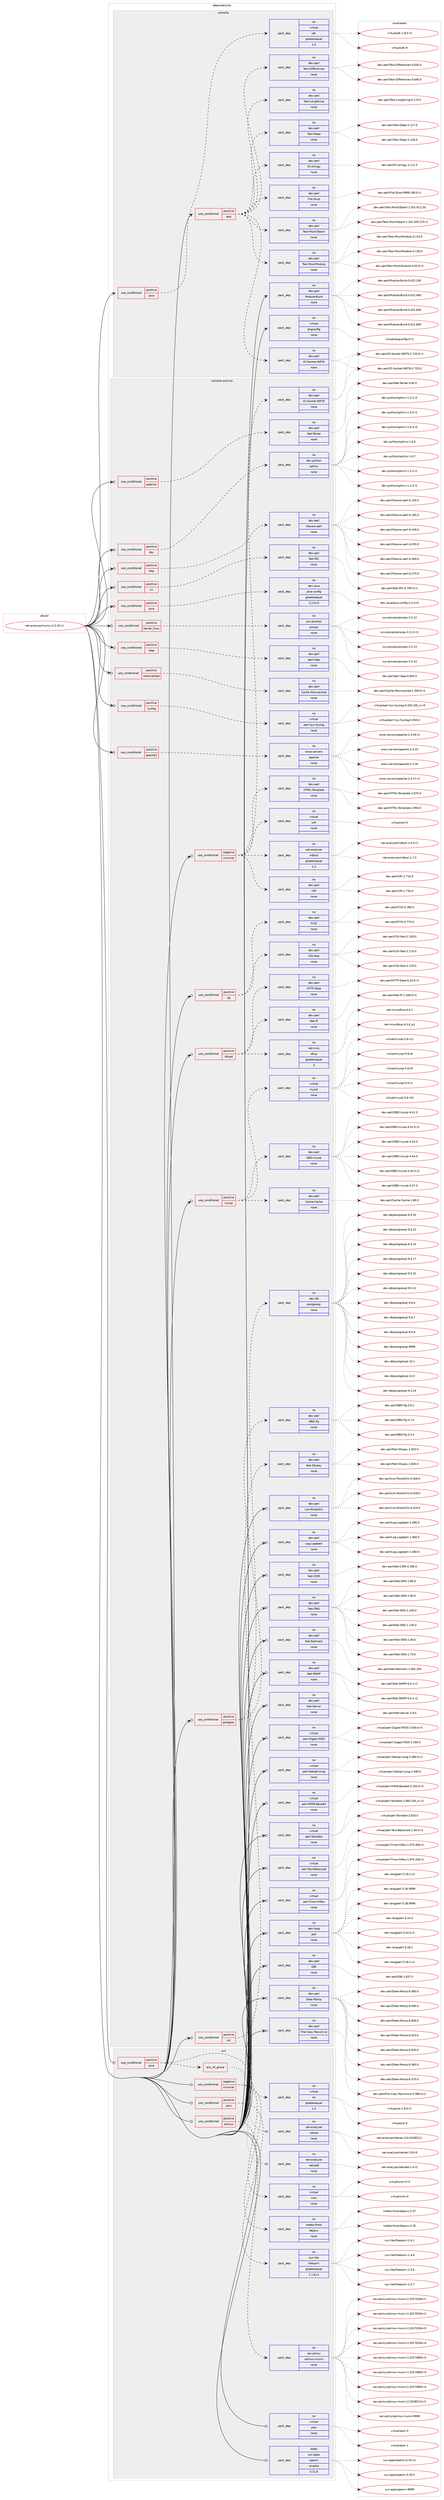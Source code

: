 digraph prolog {

# *************
# Graph options
# *************

newrank=true;
concentrate=true;
compound=true;
graph [rankdir=LR,fontname=Helvetica,fontsize=10,ranksep=1.5];#, ranksep=2.5, nodesep=0.2];
edge  [arrowhead=vee];
node  [fontname=Helvetica,fontsize=10];

# **********
# The ebuild
# **********

subgraph cluster_leftcol {
color=gray;
rank=same;
label=<<i>ebuild</i>>;
id [label="net-analyzer/munin-2.0.33-r1", color=red, width=4, href="../net-analyzer/munin-2.0.33-r1.svg"];
}

# ****************
# The dependencies
# ****************

subgraph cluster_midcol {
color=gray;
label=<<i>dependencies</i>>;
subgraph cluster_compile {
fillcolor="#eeeeee";
style=filled;
label=<<i>compile</i>>;
subgraph cond34 {
dependency110 [label=<<TABLE BORDER="0" CELLBORDER="1" CELLSPACING="0" CELLPADDING="4"><TR><TD ROWSPAN="3" CELLPADDING="10">use_conditional</TD></TR><TR><TD>positive</TD></TR><TR><TD>java</TD></TR></TABLE>>, shape=none, color=red];
subgraph pack76 {
dependency111 [label=<<TABLE BORDER="0" CELLBORDER="1" CELLSPACING="0" CELLPADDING="4" WIDTH="220"><TR><TD ROWSPAN="6" CELLPADDING="30">pack_dep</TD></TR><TR><TD WIDTH="110">no</TD></TR><TR><TD>virtual</TD></TR><TR><TD>jdk</TD></TR><TR><TD>greaterequal</TD></TR><TR><TD>1.5</TD></TR></TABLE>>, shape=none, color=blue];
}
dependency110:e -> dependency111:w [weight=20,style="dashed",arrowhead="vee"];
}
id:e -> dependency110:w [weight=20,style="solid",arrowhead="vee"];
subgraph cond35 {
dependency112 [label=<<TABLE BORDER="0" CELLBORDER="1" CELLSPACING="0" CELLPADDING="4"><TR><TD ROWSPAN="3" CELLPADDING="10">use_conditional</TD></TR><TR><TD>positive</TD></TR><TR><TD>test</TD></TR></TABLE>>, shape=none, color=red];
subgraph pack77 {
dependency113 [label=<<TABLE BORDER="0" CELLBORDER="1" CELLSPACING="0" CELLPADDING="4" WIDTH="220"><TR><TD ROWSPAN="6" CELLPADDING="30">pack_dep</TD></TR><TR><TD WIDTH="110">no</TD></TR><TR><TD>dev-perl</TD></TR><TR><TD>Test-Deep</TD></TR><TR><TD>none</TD></TR><TR><TD></TD></TR></TABLE>>, shape=none, color=blue];
}
dependency112:e -> dependency113:w [weight=20,style="dashed",arrowhead="vee"];
subgraph pack78 {
dependency114 [label=<<TABLE BORDER="0" CELLBORDER="1" CELLSPACING="0" CELLPADDING="4" WIDTH="220"><TR><TD ROWSPAN="6" CELLPADDING="30">pack_dep</TD></TR><TR><TD WIDTH="110">no</TD></TR><TR><TD>dev-perl</TD></TR><TR><TD>Test-LongString</TD></TR><TR><TD>none</TD></TR><TR><TD></TD></TR></TABLE>>, shape=none, color=blue];
}
dependency112:e -> dependency114:w [weight=20,style="dashed",arrowhead="vee"];
subgraph pack79 {
dependency115 [label=<<TABLE BORDER="0" CELLBORDER="1" CELLSPACING="0" CELLPADDING="4" WIDTH="220"><TR><TD ROWSPAN="6" CELLPADDING="30">pack_dep</TD></TR><TR><TD WIDTH="110">no</TD></TR><TR><TD>dev-perl</TD></TR><TR><TD>Test-Differences</TD></TR><TR><TD>none</TD></TR><TR><TD></TD></TR></TABLE>>, shape=none, color=blue];
}
dependency112:e -> dependency115:w [weight=20,style="dashed",arrowhead="vee"];
subgraph pack80 {
dependency116 [label=<<TABLE BORDER="0" CELLBORDER="1" CELLSPACING="0" CELLPADDING="4" WIDTH="220"><TR><TD ROWSPAN="6" CELLPADDING="30">pack_dep</TD></TR><TR><TD WIDTH="110">no</TD></TR><TR><TD>dev-perl</TD></TR><TR><TD>Test-MockModule</TD></TR><TR><TD>none</TD></TR><TR><TD></TD></TR></TABLE>>, shape=none, color=blue];
}
dependency112:e -> dependency116:w [weight=20,style="dashed",arrowhead="vee"];
subgraph pack81 {
dependency117 [label=<<TABLE BORDER="0" CELLBORDER="1" CELLSPACING="0" CELLPADDING="4" WIDTH="220"><TR><TD ROWSPAN="6" CELLPADDING="30">pack_dep</TD></TR><TR><TD WIDTH="110">no</TD></TR><TR><TD>dev-perl</TD></TR><TR><TD>Test-MockObject</TD></TR><TR><TD>none</TD></TR><TR><TD></TD></TR></TABLE>>, shape=none, color=blue];
}
dependency112:e -> dependency117:w [weight=20,style="dashed",arrowhead="vee"];
subgraph pack82 {
dependency118 [label=<<TABLE BORDER="0" CELLBORDER="1" CELLSPACING="0" CELLPADDING="4" WIDTH="220"><TR><TD ROWSPAN="6" CELLPADDING="30">pack_dep</TD></TR><TR><TD WIDTH="110">no</TD></TR><TR><TD>dev-perl</TD></TR><TR><TD>File-Slurp</TD></TR><TR><TD>none</TD></TR><TR><TD></TD></TR></TABLE>>, shape=none, color=blue];
}
dependency112:e -> dependency118:w [weight=20,style="dashed",arrowhead="vee"];
subgraph pack83 {
dependency119 [label=<<TABLE BORDER="0" CELLBORDER="1" CELLSPACING="0" CELLPADDING="4" WIDTH="220"><TR><TD ROWSPAN="6" CELLPADDING="30">pack_dep</TD></TR><TR><TD WIDTH="110">no</TD></TR><TR><TD>dev-perl</TD></TR><TR><TD>IO-stringy</TD></TR><TR><TD>none</TD></TR><TR><TD></TD></TR></TABLE>>, shape=none, color=blue];
}
dependency112:e -> dependency119:w [weight=20,style="dashed",arrowhead="vee"];
subgraph pack84 {
dependency120 [label=<<TABLE BORDER="0" CELLBORDER="1" CELLSPACING="0" CELLPADDING="4" WIDTH="220"><TR><TD ROWSPAN="6" CELLPADDING="30">pack_dep</TD></TR><TR><TD WIDTH="110">no</TD></TR><TR><TD>dev-perl</TD></TR><TR><TD>IO-Socket-INET6</TD></TR><TR><TD>none</TD></TR><TR><TD></TD></TR></TABLE>>, shape=none, color=blue];
}
dependency112:e -> dependency120:w [weight=20,style="dashed",arrowhead="vee"];
}
id:e -> dependency112:w [weight=20,style="solid",arrowhead="vee"];
subgraph pack85 {
dependency121 [label=<<TABLE BORDER="0" CELLBORDER="1" CELLSPACING="0" CELLPADDING="4" WIDTH="220"><TR><TD ROWSPAN="6" CELLPADDING="30">pack_dep</TD></TR><TR><TD WIDTH="110">no</TD></TR><TR><TD>dev-perl</TD></TR><TR><TD>Module-Build</TD></TR><TR><TD>none</TD></TR><TR><TD></TD></TR></TABLE>>, shape=none, color=blue];
}
id:e -> dependency121:w [weight=20,style="solid",arrowhead="vee"];
subgraph pack86 {
dependency122 [label=<<TABLE BORDER="0" CELLBORDER="1" CELLSPACING="0" CELLPADDING="4" WIDTH="220"><TR><TD ROWSPAN="6" CELLPADDING="30">pack_dep</TD></TR><TR><TD WIDTH="110">no</TD></TR><TR><TD>virtual</TD></TR><TR><TD>pkgconfig</TD></TR><TR><TD>none</TD></TR><TR><TD></TD></TR></TABLE>>, shape=none, color=blue];
}
id:e -> dependency122:w [weight=20,style="solid",arrowhead="vee"];
}
subgraph cluster_compileandrun {
fillcolor="#eeeeee";
style=filled;
label=<<i>compile and run</i>>;
subgraph cond36 {
dependency123 [label=<<TABLE BORDER="0" CELLBORDER="1" CELLSPACING="0" CELLPADDING="4"><TR><TD ROWSPAN="3" CELLPADDING="10">use_conditional</TD></TR><TR><TD>negative</TD></TR><TR><TD>minimal</TD></TR></TABLE>>, shape=none, color=red];
subgraph pack87 {
dependency124 [label=<<TABLE BORDER="0" CELLBORDER="1" CELLSPACING="0" CELLPADDING="4" WIDTH="220"><TR><TD ROWSPAN="6" CELLPADDING="30">pack_dep</TD></TR><TR><TD WIDTH="110">no</TD></TR><TR><TD>dev-perl</TD></TR><TR><TD>HTML-Template</TD></TR><TR><TD>none</TD></TR><TR><TD></TD></TR></TABLE>>, shape=none, color=blue];
}
dependency123:e -> dependency124:w [weight=20,style="dashed",arrowhead="vee"];
subgraph pack88 {
dependency125 [label=<<TABLE BORDER="0" CELLBORDER="1" CELLSPACING="0" CELLPADDING="4" WIDTH="220"><TR><TD ROWSPAN="6" CELLPADDING="30">pack_dep</TD></TR><TR><TD WIDTH="110">no</TD></TR><TR><TD>dev-perl</TD></TR><TR><TD>IO-Socket-INET6</TD></TR><TR><TD>none</TD></TR><TR><TD></TD></TR></TABLE>>, shape=none, color=blue];
}
dependency123:e -> dependency125:w [weight=20,style="dashed",arrowhead="vee"];
subgraph pack89 {
dependency126 [label=<<TABLE BORDER="0" CELLBORDER="1" CELLSPACING="0" CELLPADDING="4" WIDTH="220"><TR><TD ROWSPAN="6" CELLPADDING="30">pack_dep</TD></TR><TR><TD WIDTH="110">no</TD></TR><TR><TD>dev-perl</TD></TR><TR><TD>URI</TD></TR><TR><TD>none</TD></TR><TR><TD></TD></TR></TABLE>>, shape=none, color=blue];
}
dependency123:e -> dependency126:w [weight=20,style="dashed",arrowhead="vee"];
subgraph pack90 {
dependency127 [label=<<TABLE BORDER="0" CELLBORDER="1" CELLSPACING="0" CELLPADDING="4" WIDTH="220"><TR><TD ROWSPAN="6" CELLPADDING="30">pack_dep</TD></TR><TR><TD WIDTH="110">no</TD></TR><TR><TD>net-analyzer</TD></TR><TR><TD>rrdtool</TD></TR><TR><TD>greaterequal</TD></TR><TR><TD>1.3</TD></TR></TABLE>>, shape=none, color=blue];
}
dependency123:e -> dependency127:w [weight=20,style="dashed",arrowhead="vee"];
subgraph pack91 {
dependency128 [label=<<TABLE BORDER="0" CELLBORDER="1" CELLSPACING="0" CELLPADDING="4" WIDTH="220"><TR><TD ROWSPAN="6" CELLPADDING="30">pack_dep</TD></TR><TR><TD WIDTH="110">no</TD></TR><TR><TD>virtual</TD></TR><TR><TD>ssh</TD></TR><TR><TD>none</TD></TR><TR><TD></TD></TR></TABLE>>, shape=none, color=blue];
}
dependency123:e -> dependency128:w [weight=20,style="dashed",arrowhead="vee"];
}
id:e -> dependency123:w [weight=20,style="solid",arrowhead="odotvee"];
subgraph cond37 {
dependency129 [label=<<TABLE BORDER="0" CELLBORDER="1" CELLSPACING="0" CELLPADDING="4"><TR><TD ROWSPAN="3" CELLPADDING="10">use_conditional</TD></TR><TR><TD>positive</TD></TR><TR><TD>apache2</TD></TR></TABLE>>, shape=none, color=red];
subgraph pack92 {
dependency130 [label=<<TABLE BORDER="0" CELLBORDER="1" CELLSPACING="0" CELLPADDING="4" WIDTH="220"><TR><TD ROWSPAN="6" CELLPADDING="30">pack_dep</TD></TR><TR><TD WIDTH="110">no</TD></TR><TR><TD>www-servers</TD></TR><TR><TD>apache</TD></TR><TR><TD>none</TD></TR><TR><TD></TD></TR></TABLE>>, shape=none, color=blue];
}
dependency129:e -> dependency130:w [weight=20,style="dashed",arrowhead="vee"];
}
id:e -> dependency129:w [weight=20,style="solid",arrowhead="odotvee"];
subgraph cond38 {
dependency131 [label=<<TABLE BORDER="0" CELLBORDER="1" CELLSPACING="0" CELLPADDING="4"><TR><TD ROWSPAN="3" CELLPADDING="10">use_conditional</TD></TR><TR><TD>positive</TD></TR><TR><TD>asterisk</TD></TR></TABLE>>, shape=none, color=red];
subgraph pack93 {
dependency132 [label=<<TABLE BORDER="0" CELLBORDER="1" CELLSPACING="0" CELLPADDING="4" WIDTH="220"><TR><TD ROWSPAN="6" CELLPADDING="30">pack_dep</TD></TR><TR><TD WIDTH="110">no</TD></TR><TR><TD>dev-perl</TD></TR><TR><TD>Net-Telnet</TD></TR><TR><TD>none</TD></TR><TR><TD></TD></TR></TABLE>>, shape=none, color=blue];
}
dependency131:e -> dependency132:w [weight=20,style="dashed",arrowhead="vee"];
}
id:e -> dependency131:w [weight=20,style="solid",arrowhead="odotvee"];
subgraph cond39 {
dependency133 [label=<<TABLE BORDER="0" CELLBORDER="1" CELLSPACING="0" CELLPADDING="4"><TR><TD ROWSPAN="3" CELLPADDING="10">use_conditional</TD></TR><TR><TD>positive</TD></TR><TR><TD>cgi</TD></TR></TABLE>>, shape=none, color=red];
subgraph pack94 {
dependency134 [label=<<TABLE BORDER="0" CELLBORDER="1" CELLSPACING="0" CELLPADDING="4" WIDTH="220"><TR><TD ROWSPAN="6" CELLPADDING="30">pack_dep</TD></TR><TR><TD WIDTH="110">no</TD></TR><TR><TD>dev-perl</TD></TR><TR><TD>FCGI</TD></TR><TR><TD>none</TD></TR><TR><TD></TD></TR></TABLE>>, shape=none, color=blue];
}
dependency133:e -> dependency134:w [weight=20,style="dashed",arrowhead="vee"];
subgraph pack95 {
dependency135 [label=<<TABLE BORDER="0" CELLBORDER="1" CELLSPACING="0" CELLPADDING="4" WIDTH="220"><TR><TD ROWSPAN="6" CELLPADDING="30">pack_dep</TD></TR><TR><TD WIDTH="110">no</TD></TR><TR><TD>dev-perl</TD></TR><TR><TD>CGI-Fast</TD></TR><TR><TD>none</TD></TR><TR><TD></TD></TR></TABLE>>, shape=none, color=blue];
}
dependency133:e -> dependency135:w [weight=20,style="dashed",arrowhead="vee"];
}
id:e -> dependency133:w [weight=20,style="solid",arrowhead="odotvee"];
subgraph cond40 {
dependency136 [label=<<TABLE BORDER="0" CELLBORDER="1" CELLSPACING="0" CELLPADDING="4"><TR><TD ROWSPAN="3" CELLPADDING="10">use_conditional</TD></TR><TR><TD>positive</TD></TR><TR><TD>dhcpd</TD></TR></TABLE>>, shape=none, color=red];
subgraph pack96 {
dependency137 [label=<<TABLE BORDER="0" CELLBORDER="1" CELLSPACING="0" CELLPADDING="4" WIDTH="220"><TR><TD ROWSPAN="6" CELLPADDING="30">pack_dep</TD></TR><TR><TD WIDTH="110">no</TD></TR><TR><TD>net-misc</TD></TR><TR><TD>dhcp</TD></TR><TR><TD>greaterequal</TD></TR><TR><TD>3</TD></TR></TABLE>>, shape=none, color=blue];
}
dependency136:e -> dependency137:w [weight=20,style="dashed",arrowhead="vee"];
subgraph pack97 {
dependency138 [label=<<TABLE BORDER="0" CELLBORDER="1" CELLSPACING="0" CELLPADDING="4" WIDTH="220"><TR><TD ROWSPAN="6" CELLPADDING="30">pack_dep</TD></TR><TR><TD WIDTH="110">no</TD></TR><TR><TD>dev-perl</TD></TR><TR><TD>Net-IP</TD></TR><TR><TD>none</TD></TR><TR><TD></TD></TR></TABLE>>, shape=none, color=blue];
}
dependency136:e -> dependency138:w [weight=20,style="dashed",arrowhead="vee"];
subgraph pack98 {
dependency139 [label=<<TABLE BORDER="0" CELLBORDER="1" CELLSPACING="0" CELLPADDING="4" WIDTH="220"><TR><TD ROWSPAN="6" CELLPADDING="30">pack_dep</TD></TR><TR><TD WIDTH="110">no</TD></TR><TR><TD>dev-perl</TD></TR><TR><TD>HTTP-Date</TD></TR><TR><TD>none</TD></TR><TR><TD></TD></TR></TABLE>>, shape=none, color=blue];
}
dependency136:e -> dependency139:w [weight=20,style="dashed",arrowhead="vee"];
}
id:e -> dependency136:w [weight=20,style="solid",arrowhead="odotvee"];
subgraph cond41 {
dependency140 [label=<<TABLE BORDER="0" CELLBORDER="1" CELLSPACING="0" CELLPADDING="4"><TR><TD ROWSPAN="3" CELLPADDING="10">use_conditional</TD></TR><TR><TD>positive</TD></TR><TR><TD>doc</TD></TR></TABLE>>, shape=none, color=red];
subgraph pack99 {
dependency141 [label=<<TABLE BORDER="0" CELLBORDER="1" CELLSPACING="0" CELLPADDING="4" WIDTH="220"><TR><TD ROWSPAN="6" CELLPADDING="30">pack_dep</TD></TR><TR><TD WIDTH="110">no</TD></TR><TR><TD>dev-python</TD></TR><TR><TD>sphinx</TD></TR><TR><TD>none</TD></TR><TR><TD></TD></TR></TABLE>>, shape=none, color=blue];
}
dependency140:e -> dependency141:w [weight=20,style="dashed",arrowhead="vee"];
}
id:e -> dependency140:w [weight=20,style="solid",arrowhead="odotvee"];
subgraph cond42 {
dependency142 [label=<<TABLE BORDER="0" CELLBORDER="1" CELLSPACING="0" CELLPADDING="4"><TR><TD ROWSPAN="3" CELLPADDING="10">use_conditional</TD></TR><TR><TD>positive</TD></TR><TR><TD>http</TD></TR></TABLE>>, shape=none, color=red];
subgraph pack100 {
dependency143 [label=<<TABLE BORDER="0" CELLBORDER="1" CELLSPACING="0" CELLPADDING="4" WIDTH="220"><TR><TD ROWSPAN="6" CELLPADDING="30">pack_dep</TD></TR><TR><TD WIDTH="110">no</TD></TR><TR><TD>dev-perl</TD></TR><TR><TD>libwww-perl</TD></TR><TR><TD>none</TD></TR><TR><TD></TD></TR></TABLE>>, shape=none, color=blue];
}
dependency142:e -> dependency143:w [weight=20,style="dashed",arrowhead="vee"];
}
id:e -> dependency142:w [weight=20,style="solid",arrowhead="odotvee"];
subgraph cond43 {
dependency144 [label=<<TABLE BORDER="0" CELLBORDER="1" CELLSPACING="0" CELLPADDING="4"><TR><TD ROWSPAN="3" CELLPADDING="10">use_conditional</TD></TR><TR><TD>positive</TD></TR><TR><TD>irc</TD></TR></TABLE>>, shape=none, color=red];
subgraph pack101 {
dependency145 [label=<<TABLE BORDER="0" CELLBORDER="1" CELLSPACING="0" CELLPADDING="4" WIDTH="220"><TR><TD ROWSPAN="6" CELLPADDING="30">pack_dep</TD></TR><TR><TD WIDTH="110">no</TD></TR><TR><TD>dev-perl</TD></TR><TR><TD>Net-IRC</TD></TR><TR><TD>none</TD></TR><TR><TD></TD></TR></TABLE>>, shape=none, color=blue];
}
dependency144:e -> dependency145:w [weight=20,style="dashed",arrowhead="vee"];
}
id:e -> dependency144:w [weight=20,style="solid",arrowhead="odotvee"];
subgraph cond44 {
dependency146 [label=<<TABLE BORDER="0" CELLBORDER="1" CELLSPACING="0" CELLPADDING="4"><TR><TD ROWSPAN="3" CELLPADDING="10">use_conditional</TD></TR><TR><TD>positive</TD></TR><TR><TD>java</TD></TR></TABLE>>, shape=none, color=red];
subgraph pack102 {
dependency147 [label=<<TABLE BORDER="0" CELLBORDER="1" CELLSPACING="0" CELLPADDING="4" WIDTH="220"><TR><TD ROWSPAN="6" CELLPADDING="30">pack_dep</TD></TR><TR><TD WIDTH="110">no</TD></TR><TR><TD>dev-java</TD></TR><TR><TD>java-config</TD></TR><TR><TD>greaterequal</TD></TR><TR><TD>2.2.0-r3</TD></TR></TABLE>>, shape=none, color=blue];
}
dependency146:e -> dependency147:w [weight=20,style="dashed",arrowhead="vee"];
}
id:e -> dependency146:w [weight=20,style="solid",arrowhead="odotvee"];
subgraph cond45 {
dependency148 [label=<<TABLE BORDER="0" CELLBORDER="1" CELLSPACING="0" CELLPADDING="4"><TR><TD ROWSPAN="3" CELLPADDING="10">use_conditional</TD></TR><TR><TD>positive</TD></TR><TR><TD>kernel_linux</TD></TR></TABLE>>, shape=none, color=red];
subgraph pack103 {
dependency149 [label=<<TABLE BORDER="0" CELLBORDER="1" CELLSPACING="0" CELLPADDING="4" WIDTH="220"><TR><TD ROWSPAN="6" CELLPADDING="30">pack_dep</TD></TR><TR><TD WIDTH="110">no</TD></TR><TR><TD>sys-process</TD></TR><TR><TD>procps</TD></TR><TR><TD>none</TD></TR><TR><TD></TD></TR></TABLE>>, shape=none, color=blue];
}
dependency148:e -> dependency149:w [weight=20,style="dashed",arrowhead="vee"];
}
id:e -> dependency148:w [weight=20,style="solid",arrowhead="odotvee"];
subgraph cond46 {
dependency150 [label=<<TABLE BORDER="0" CELLBORDER="1" CELLSPACING="0" CELLPADDING="4"><TR><TD ROWSPAN="3" CELLPADDING="10">use_conditional</TD></TR><TR><TD>positive</TD></TR><TR><TD>ldap</TD></TR></TABLE>>, shape=none, color=red];
subgraph pack104 {
dependency151 [label=<<TABLE BORDER="0" CELLBORDER="1" CELLSPACING="0" CELLPADDING="4" WIDTH="220"><TR><TD ROWSPAN="6" CELLPADDING="30">pack_dep</TD></TR><TR><TD WIDTH="110">no</TD></TR><TR><TD>dev-perl</TD></TR><TR><TD>perl-ldap</TD></TR><TR><TD>none</TD></TR><TR><TD></TD></TR></TABLE>>, shape=none, color=blue];
}
dependency150:e -> dependency151:w [weight=20,style="dashed",arrowhead="vee"];
}
id:e -> dependency150:w [weight=20,style="solid",arrowhead="odotvee"];
subgraph cond47 {
dependency152 [label=<<TABLE BORDER="0" CELLBORDER="1" CELLSPACING="0" CELLPADDING="4"><TR><TD ROWSPAN="3" CELLPADDING="10">use_conditional</TD></TR><TR><TD>positive</TD></TR><TR><TD>memcached</TD></TR></TABLE>>, shape=none, color=red];
subgraph pack105 {
dependency153 [label=<<TABLE BORDER="0" CELLBORDER="1" CELLSPACING="0" CELLPADDING="4" WIDTH="220"><TR><TD ROWSPAN="6" CELLPADDING="30">pack_dep</TD></TR><TR><TD WIDTH="110">no</TD></TR><TR><TD>dev-perl</TD></TR><TR><TD>Cache-Memcached</TD></TR><TR><TD>none</TD></TR><TR><TD></TD></TR></TABLE>>, shape=none, color=blue];
}
dependency152:e -> dependency153:w [weight=20,style="dashed",arrowhead="vee"];
}
id:e -> dependency152:w [weight=20,style="solid",arrowhead="odotvee"];
subgraph cond48 {
dependency154 [label=<<TABLE BORDER="0" CELLBORDER="1" CELLSPACING="0" CELLPADDING="4"><TR><TD ROWSPAN="3" CELLPADDING="10">use_conditional</TD></TR><TR><TD>positive</TD></TR><TR><TD>mysql</TD></TR></TABLE>>, shape=none, color=red];
subgraph pack106 {
dependency155 [label=<<TABLE BORDER="0" CELLBORDER="1" CELLSPACING="0" CELLPADDING="4" WIDTH="220"><TR><TD ROWSPAN="6" CELLPADDING="30">pack_dep</TD></TR><TR><TD WIDTH="110">no</TD></TR><TR><TD>virtual</TD></TR><TR><TD>mysql</TD></TR><TR><TD>none</TD></TR><TR><TD></TD></TR></TABLE>>, shape=none, color=blue];
}
dependency154:e -> dependency155:w [weight=20,style="dashed",arrowhead="vee"];
subgraph pack107 {
dependency156 [label=<<TABLE BORDER="0" CELLBORDER="1" CELLSPACING="0" CELLPADDING="4" WIDTH="220"><TR><TD ROWSPAN="6" CELLPADDING="30">pack_dep</TD></TR><TR><TD WIDTH="110">no</TD></TR><TR><TD>dev-perl</TD></TR><TR><TD>Cache-Cache</TD></TR><TR><TD>none</TD></TR><TR><TD></TD></TR></TABLE>>, shape=none, color=blue];
}
dependency154:e -> dependency156:w [weight=20,style="dashed",arrowhead="vee"];
subgraph pack108 {
dependency157 [label=<<TABLE BORDER="0" CELLBORDER="1" CELLSPACING="0" CELLPADDING="4" WIDTH="220"><TR><TD ROWSPAN="6" CELLPADDING="30">pack_dep</TD></TR><TR><TD WIDTH="110">no</TD></TR><TR><TD>dev-perl</TD></TR><TR><TD>DBD-mysql</TD></TR><TR><TD>none</TD></TR><TR><TD></TD></TR></TABLE>>, shape=none, color=blue];
}
dependency154:e -> dependency157:w [weight=20,style="dashed",arrowhead="vee"];
}
id:e -> dependency154:w [weight=20,style="solid",arrowhead="odotvee"];
subgraph cond49 {
dependency158 [label=<<TABLE BORDER="0" CELLBORDER="1" CELLSPACING="0" CELLPADDING="4"><TR><TD ROWSPAN="3" CELLPADDING="10">use_conditional</TD></TR><TR><TD>positive</TD></TR><TR><TD>postgres</TD></TR></TABLE>>, shape=none, color=red];
subgraph pack109 {
dependency159 [label=<<TABLE BORDER="0" CELLBORDER="1" CELLSPACING="0" CELLPADDING="4" WIDTH="220"><TR><TD ROWSPAN="6" CELLPADDING="30">pack_dep</TD></TR><TR><TD WIDTH="110">no</TD></TR><TR><TD>dev-perl</TD></TR><TR><TD>DBD-Pg</TD></TR><TR><TD>none</TD></TR><TR><TD></TD></TR></TABLE>>, shape=none, color=blue];
}
dependency158:e -> dependency159:w [weight=20,style="dashed",arrowhead="vee"];
subgraph pack110 {
dependency160 [label=<<TABLE BORDER="0" CELLBORDER="1" CELLSPACING="0" CELLPADDING="4" WIDTH="220"><TR><TD ROWSPAN="6" CELLPADDING="30">pack_dep</TD></TR><TR><TD WIDTH="110">no</TD></TR><TR><TD>dev-db</TD></TR><TR><TD>postgresql</TD></TR><TR><TD>none</TD></TR><TR><TD></TD></TR></TABLE>>, shape=none, color=blue];
}
dependency158:e -> dependency160:w [weight=20,style="dashed",arrowhead="vee"];
}
id:e -> dependency158:w [weight=20,style="solid",arrowhead="odotvee"];
subgraph cond50 {
dependency161 [label=<<TABLE BORDER="0" CELLBORDER="1" CELLSPACING="0" CELLPADDING="4"><TR><TD ROWSPAN="3" CELLPADDING="10">use_conditional</TD></TR><TR><TD>positive</TD></TR><TR><TD>ssl</TD></TR></TABLE>>, shape=none, color=red];
subgraph pack111 {
dependency162 [label=<<TABLE BORDER="0" CELLBORDER="1" CELLSPACING="0" CELLPADDING="4" WIDTH="220"><TR><TD ROWSPAN="6" CELLPADDING="30">pack_dep</TD></TR><TR><TD WIDTH="110">no</TD></TR><TR><TD>dev-perl</TD></TR><TR><TD>Net-SSLeay</TD></TR><TR><TD>none</TD></TR><TR><TD></TD></TR></TABLE>>, shape=none, color=blue];
}
dependency161:e -> dependency162:w [weight=20,style="dashed",arrowhead="vee"];
}
id:e -> dependency161:w [weight=20,style="solid",arrowhead="odotvee"];
subgraph cond51 {
dependency163 [label=<<TABLE BORDER="0" CELLBORDER="1" CELLSPACING="0" CELLPADDING="4"><TR><TD ROWSPAN="3" CELLPADDING="10">use_conditional</TD></TR><TR><TD>positive</TD></TR><TR><TD>syslog</TD></TR></TABLE>>, shape=none, color=red];
subgraph pack112 {
dependency164 [label=<<TABLE BORDER="0" CELLBORDER="1" CELLSPACING="0" CELLPADDING="4" WIDTH="220"><TR><TD ROWSPAN="6" CELLPADDING="30">pack_dep</TD></TR><TR><TD WIDTH="110">no</TD></TR><TR><TD>virtual</TD></TR><TR><TD>perl-Sys-Syslog</TD></TR><TR><TD>none</TD></TR><TR><TD></TD></TR></TABLE>>, shape=none, color=blue];
}
dependency163:e -> dependency164:w [weight=20,style="dashed",arrowhead="vee"];
}
id:e -> dependency163:w [weight=20,style="solid",arrowhead="odotvee"];
subgraph pack113 {
dependency165 [label=<<TABLE BORDER="0" CELLBORDER="1" CELLSPACING="0" CELLPADDING="4" WIDTH="220"><TR><TD ROWSPAN="6" CELLPADDING="30">pack_dep</TD></TR><TR><TD WIDTH="110">no</TD></TR><TR><TD>dev-lang</TD></TR><TR><TD>perl</TD></TR><TR><TD>none</TD></TR><TR><TD></TD></TR></TABLE>>, shape=none, color=blue];
}
id:e -> dependency165:w [weight=20,style="solid",arrowhead="odotvee"];
subgraph pack114 {
dependency166 [label=<<TABLE BORDER="0" CELLBORDER="1" CELLSPACING="0" CELLPADDING="4" WIDTH="220"><TR><TD ROWSPAN="6" CELLPADDING="30">pack_dep</TD></TR><TR><TD WIDTH="110">no</TD></TR><TR><TD>dev-perl</TD></TR><TR><TD>DBI</TD></TR><TR><TD>none</TD></TR><TR><TD></TD></TR></TABLE>>, shape=none, color=blue];
}
id:e -> dependency166:w [weight=20,style="solid",arrowhead="odotvee"];
subgraph pack115 {
dependency167 [label=<<TABLE BORDER="0" CELLBORDER="1" CELLSPACING="0" CELLPADDING="4" WIDTH="220"><TR><TD ROWSPAN="6" CELLPADDING="30">pack_dep</TD></TR><TR><TD WIDTH="110">no</TD></TR><TR><TD>dev-perl</TD></TR><TR><TD>Date-Manip</TD></TR><TR><TD>none</TD></TR><TR><TD></TD></TR></TABLE>>, shape=none, color=blue];
}
id:e -> dependency167:w [weight=20,style="solid",arrowhead="odotvee"];
subgraph pack116 {
dependency168 [label=<<TABLE BORDER="0" CELLBORDER="1" CELLSPACING="0" CELLPADDING="4" WIDTH="220"><TR><TD ROWSPAN="6" CELLPADDING="30">pack_dep</TD></TR><TR><TD WIDTH="110">no</TD></TR><TR><TD>dev-perl</TD></TR><TR><TD>File-Copy-Recursive</TD></TR><TR><TD>none</TD></TR><TR><TD></TD></TR></TABLE>>, shape=none, color=blue];
}
id:e -> dependency168:w [weight=20,style="solid",arrowhead="odotvee"];
subgraph pack117 {
dependency169 [label=<<TABLE BORDER="0" CELLBORDER="1" CELLSPACING="0" CELLPADDING="4" WIDTH="220"><TR><TD ROWSPAN="6" CELLPADDING="30">pack_dep</TD></TR><TR><TD WIDTH="110">no</TD></TR><TR><TD>dev-perl</TD></TR><TR><TD>List-MoreUtils</TD></TR><TR><TD>none</TD></TR><TR><TD></TD></TR></TABLE>>, shape=none, color=blue];
}
id:e -> dependency169:w [weight=20,style="solid",arrowhead="odotvee"];
subgraph pack118 {
dependency170 [label=<<TABLE BORDER="0" CELLBORDER="1" CELLSPACING="0" CELLPADDING="4" WIDTH="220"><TR><TD ROWSPAN="6" CELLPADDING="30">pack_dep</TD></TR><TR><TD WIDTH="110">no</TD></TR><TR><TD>dev-perl</TD></TR><TR><TD>Log-Log4perl</TD></TR><TR><TD>none</TD></TR><TR><TD></TD></TR></TABLE>>, shape=none, color=blue];
}
id:e -> dependency170:w [weight=20,style="solid",arrowhead="odotvee"];
subgraph pack119 {
dependency171 [label=<<TABLE BORDER="0" CELLBORDER="1" CELLSPACING="0" CELLPADDING="4" WIDTH="220"><TR><TD ROWSPAN="6" CELLPADDING="30">pack_dep</TD></TR><TR><TD WIDTH="110">no</TD></TR><TR><TD>dev-perl</TD></TR><TR><TD>Net-CIDR</TD></TR><TR><TD>none</TD></TR><TR><TD></TD></TR></TABLE>>, shape=none, color=blue];
}
id:e -> dependency171:w [weight=20,style="solid",arrowhead="odotvee"];
subgraph pack120 {
dependency172 [label=<<TABLE BORDER="0" CELLBORDER="1" CELLSPACING="0" CELLPADDING="4" WIDTH="220"><TR><TD ROWSPAN="6" CELLPADDING="30">pack_dep</TD></TR><TR><TD WIDTH="110">no</TD></TR><TR><TD>dev-perl</TD></TR><TR><TD>Net-DNS</TD></TR><TR><TD>none</TD></TR><TR><TD></TD></TR></TABLE>>, shape=none, color=blue];
}
id:e -> dependency172:w [weight=20,style="solid",arrowhead="odotvee"];
subgraph pack121 {
dependency173 [label=<<TABLE BORDER="0" CELLBORDER="1" CELLSPACING="0" CELLPADDING="4" WIDTH="220"><TR><TD ROWSPAN="6" CELLPADDING="30">pack_dep</TD></TR><TR><TD WIDTH="110">no</TD></TR><TR><TD>dev-perl</TD></TR><TR><TD>Net-Netmask</TD></TR><TR><TD>none</TD></TR><TR><TD></TD></TR></TABLE>>, shape=none, color=blue];
}
id:e -> dependency173:w [weight=20,style="solid",arrowhead="odotvee"];
subgraph pack122 {
dependency174 [label=<<TABLE BORDER="0" CELLBORDER="1" CELLSPACING="0" CELLPADDING="4" WIDTH="220"><TR><TD ROWSPAN="6" CELLPADDING="30">pack_dep</TD></TR><TR><TD WIDTH="110">no</TD></TR><TR><TD>dev-perl</TD></TR><TR><TD>Net-SNMP</TD></TR><TR><TD>none</TD></TR><TR><TD></TD></TR></TABLE>>, shape=none, color=blue];
}
id:e -> dependency174:w [weight=20,style="solid",arrowhead="odotvee"];
subgraph pack123 {
dependency175 [label=<<TABLE BORDER="0" CELLBORDER="1" CELLSPACING="0" CELLPADDING="4" WIDTH="220"><TR><TD ROWSPAN="6" CELLPADDING="30">pack_dep</TD></TR><TR><TD WIDTH="110">no</TD></TR><TR><TD>dev-perl</TD></TR><TR><TD>Net-Server</TD></TR><TR><TD>none</TD></TR><TR><TD></TD></TR></TABLE>>, shape=none, color=blue];
}
id:e -> dependency175:w [weight=20,style="solid",arrowhead="odotvee"];
subgraph pack124 {
dependency176 [label=<<TABLE BORDER="0" CELLBORDER="1" CELLSPACING="0" CELLPADDING="4" WIDTH="220"><TR><TD ROWSPAN="6" CELLPADDING="30">pack_dep</TD></TR><TR><TD WIDTH="110">no</TD></TR><TR><TD>virtual</TD></TR><TR><TD>perl-Digest-MD5</TD></TR><TR><TD>none</TD></TR><TR><TD></TD></TR></TABLE>>, shape=none, color=blue];
}
id:e -> dependency176:w [weight=20,style="solid",arrowhead="odotvee"];
subgraph pack125 {
dependency177 [label=<<TABLE BORDER="0" CELLBORDER="1" CELLSPACING="0" CELLPADDING="4" WIDTH="220"><TR><TD ROWSPAN="6" CELLPADDING="30">pack_dep</TD></TR><TR><TD WIDTH="110">no</TD></TR><TR><TD>virtual</TD></TR><TR><TD>perl-Getopt-Long</TD></TR><TR><TD>none</TD></TR><TR><TD></TD></TR></TABLE>>, shape=none, color=blue];
}
id:e -> dependency177:w [weight=20,style="solid",arrowhead="odotvee"];
subgraph pack126 {
dependency178 [label=<<TABLE BORDER="0" CELLBORDER="1" CELLSPACING="0" CELLPADDING="4" WIDTH="220"><TR><TD ROWSPAN="6" CELLPADDING="30">pack_dep</TD></TR><TR><TD WIDTH="110">no</TD></TR><TR><TD>virtual</TD></TR><TR><TD>perl-MIME-Base64</TD></TR><TR><TD>none</TD></TR><TR><TD></TD></TR></TABLE>>, shape=none, color=blue];
}
id:e -> dependency178:w [weight=20,style="solid",arrowhead="odotvee"];
subgraph pack127 {
dependency179 [label=<<TABLE BORDER="0" CELLBORDER="1" CELLSPACING="0" CELLPADDING="4" WIDTH="220"><TR><TD ROWSPAN="6" CELLPADDING="30">pack_dep</TD></TR><TR><TD WIDTH="110">no</TD></TR><TR><TD>virtual</TD></TR><TR><TD>perl-Storable</TD></TR><TR><TD>none</TD></TR><TR><TD></TD></TR></TABLE>>, shape=none, color=blue];
}
id:e -> dependency179:w [weight=20,style="solid",arrowhead="odotvee"];
subgraph pack128 {
dependency180 [label=<<TABLE BORDER="0" CELLBORDER="1" CELLSPACING="0" CELLPADDING="4" WIDTH="220"><TR><TD ROWSPAN="6" CELLPADDING="30">pack_dep</TD></TR><TR><TD WIDTH="110">no</TD></TR><TR><TD>virtual</TD></TR><TR><TD>perl-Text-Balanced</TD></TR><TR><TD>none</TD></TR><TR><TD></TD></TR></TABLE>>, shape=none, color=blue];
}
id:e -> dependency180:w [weight=20,style="solid",arrowhead="odotvee"];
subgraph pack129 {
dependency181 [label=<<TABLE BORDER="0" CELLBORDER="1" CELLSPACING="0" CELLPADDING="4" WIDTH="220"><TR><TD ROWSPAN="6" CELLPADDING="30">pack_dep</TD></TR><TR><TD WIDTH="110">no</TD></TR><TR><TD>virtual</TD></TR><TR><TD>perl-Time-HiRes</TD></TR><TR><TD>none</TD></TR><TR><TD></TD></TR></TABLE>>, shape=none, color=blue];
}
id:e -> dependency181:w [weight=20,style="solid",arrowhead="odotvee"];
}
subgraph cluster_run {
fillcolor="#eeeeee";
style=filled;
label=<<i>run</i>>;
subgraph cond52 {
dependency182 [label=<<TABLE BORDER="0" CELLBORDER="1" CELLSPACING="0" CELLPADDING="4"><TR><TD ROWSPAN="3" CELLPADDING="10">use_conditional</TD></TR><TR><TD>negative</TD></TR><TR><TD>minimal</TD></TR></TABLE>>, shape=none, color=red];
subgraph pack130 {
dependency183 [label=<<TABLE BORDER="0" CELLBORDER="1" CELLSPACING="0" CELLPADDING="4" WIDTH="220"><TR><TD ROWSPAN="6" CELLPADDING="30">pack_dep</TD></TR><TR><TD WIDTH="110">no</TD></TR><TR><TD>virtual</TD></TR><TR><TD>cron</TD></TR><TR><TD>none</TD></TR><TR><TD></TD></TR></TABLE>>, shape=none, color=blue];
}
dependency182:e -> dependency183:w [weight=20,style="dashed",arrowhead="vee"];
subgraph pack131 {
dependency184 [label=<<TABLE BORDER="0" CELLBORDER="1" CELLSPACING="0" CELLPADDING="4" WIDTH="220"><TR><TD ROWSPAN="6" CELLPADDING="30">pack_dep</TD></TR><TR><TD WIDTH="110">no</TD></TR><TR><TD>media-fonts</TD></TR><TR><TD>dejavu</TD></TR><TR><TD>none</TD></TR><TR><TD></TD></TR></TABLE>>, shape=none, color=blue];
}
dependency182:e -> dependency184:w [weight=20,style="dashed",arrowhead="vee"];
}
id:e -> dependency182:w [weight=20,style="solid",arrowhead="odot"];
subgraph cond53 {
dependency185 [label=<<TABLE BORDER="0" CELLBORDER="1" CELLSPACING="0" CELLPADDING="4"><TR><TD ROWSPAN="3" CELLPADDING="10">use_conditional</TD></TR><TR><TD>positive</TD></TR><TR><TD>ipmi</TD></TR></TABLE>>, shape=none, color=red];
subgraph pack132 {
dependency186 [label=<<TABLE BORDER="0" CELLBORDER="1" CELLSPACING="0" CELLPADDING="4" WIDTH="220"><TR><TD ROWSPAN="6" CELLPADDING="30">pack_dep</TD></TR><TR><TD WIDTH="110">no</TD></TR><TR><TD>sys-libs</TD></TR><TR><TD>freeipmi</TD></TR><TR><TD>greaterequal</TD></TR><TR><TD>1.1.6-r1</TD></TR></TABLE>>, shape=none, color=blue];
}
dependency185:e -> dependency186:w [weight=20,style="dashed",arrowhead="vee"];
}
id:e -> dependency185:w [weight=20,style="solid",arrowhead="odot"];
subgraph cond54 {
dependency187 [label=<<TABLE BORDER="0" CELLBORDER="1" CELLSPACING="0" CELLPADDING="4"><TR><TD ROWSPAN="3" CELLPADDING="10">use_conditional</TD></TR><TR><TD>positive</TD></TR><TR><TD>java</TD></TR></TABLE>>, shape=none, color=red];
subgraph pack133 {
dependency188 [label=<<TABLE BORDER="0" CELLBORDER="1" CELLSPACING="0" CELLPADDING="4" WIDTH="220"><TR><TD ROWSPAN="6" CELLPADDING="30">pack_dep</TD></TR><TR><TD WIDTH="110">no</TD></TR><TR><TD>virtual</TD></TR><TR><TD>jre</TD></TR><TR><TD>greaterequal</TD></TR><TR><TD>1.5</TD></TR></TABLE>>, shape=none, color=blue];
}
dependency187:e -> dependency188:w [weight=20,style="dashed",arrowhead="vee"];
subgraph any2 {
dependency189 [label=<<TABLE BORDER="0" CELLBORDER="1" CELLSPACING="0" CELLPADDING="4"><TR><TD CELLPADDING="10">any_of_group</TD></TR></TABLE>>, shape=none, color=red];subgraph pack134 {
dependency190 [label=<<TABLE BORDER="0" CELLBORDER="1" CELLSPACING="0" CELLPADDING="4" WIDTH="220"><TR><TD ROWSPAN="6" CELLPADDING="30">pack_dep</TD></TR><TR><TD WIDTH="110">no</TD></TR><TR><TD>net-analyzer</TD></TR><TR><TD>netcat6</TD></TR><TR><TD>none</TD></TR><TR><TD></TD></TR></TABLE>>, shape=none, color=blue];
}
dependency189:e -> dependency190:w [weight=20,style="dotted",arrowhead="oinv"];
subgraph pack135 {
dependency191 [label=<<TABLE BORDER="0" CELLBORDER="1" CELLSPACING="0" CELLPADDING="4" WIDTH="220"><TR><TD ROWSPAN="6" CELLPADDING="30">pack_dep</TD></TR><TR><TD WIDTH="110">no</TD></TR><TR><TD>net-analyzer</TD></TR><TR><TD>netcat</TD></TR><TR><TD>none</TD></TR><TR><TD></TD></TR></TABLE>>, shape=none, color=blue];
}
dependency189:e -> dependency191:w [weight=20,style="dotted",arrowhead="oinv"];
}
dependency187:e -> dependency189:w [weight=20,style="dashed",arrowhead="vee"];
}
id:e -> dependency187:w [weight=20,style="solid",arrowhead="odot"];
subgraph cond55 {
dependency192 [label=<<TABLE BORDER="0" CELLBORDER="1" CELLSPACING="0" CELLPADDING="4"><TR><TD ROWSPAN="3" CELLPADDING="10">use_conditional</TD></TR><TR><TD>positive</TD></TR><TR><TD>selinux</TD></TR></TABLE>>, shape=none, color=red];
subgraph pack136 {
dependency193 [label=<<TABLE BORDER="0" CELLBORDER="1" CELLSPACING="0" CELLPADDING="4" WIDTH="220"><TR><TD ROWSPAN="6" CELLPADDING="30">pack_dep</TD></TR><TR><TD WIDTH="110">no</TD></TR><TR><TD>sec-policy</TD></TR><TR><TD>selinux-munin</TD></TR><TR><TD>none</TD></TR><TR><TD></TD></TR></TABLE>>, shape=none, color=blue];
}
dependency192:e -> dependency193:w [weight=20,style="dashed",arrowhead="vee"];
}
id:e -> dependency192:w [weight=20,style="solid",arrowhead="odot"];
subgraph pack137 {
dependency194 [label=<<TABLE BORDER="0" CELLBORDER="1" CELLSPACING="0" CELLPADDING="4" WIDTH="220"><TR><TD ROWSPAN="6" CELLPADDING="30">pack_dep</TD></TR><TR><TD WIDTH="110">no</TD></TR><TR><TD>virtual</TD></TR><TR><TD>awk</TD></TR><TR><TD>none</TD></TR><TR><TD></TD></TR></TABLE>>, shape=none, color=blue];
}
id:e -> dependency194:w [weight=20,style="solid",arrowhead="odot"];
subgraph pack138 {
dependency195 [label=<<TABLE BORDER="0" CELLBORDER="1" CELLSPACING="0" CELLPADDING="4" WIDTH="220"><TR><TD ROWSPAN="6" CELLPADDING="30">pack_dep</TD></TR><TR><TD WIDTH="110">weak</TD></TR><TR><TD>sys-apps</TD></TR><TR><TD>openrc</TD></TR><TR><TD>smaller</TD></TR><TR><TD>0.11.8</TD></TR></TABLE>>, shape=none, color=blue];
}
id:e -> dependency195:w [weight=20,style="solid",arrowhead="odot"];
}
}

# **************
# The candidates
# **************

subgraph cluster_choices {
rank=same;
color=gray;
label=<<i>candidates</i>>;

subgraph choice76 {
color=black;
nodesep=1;
choice11810511411611797108471061001074549465646484511451 [label="virtual/jdk-1.8.0-r3", color=red, width=4,href="../virtual/jdk-1.8.0-r3.svg"];
choice11810511411611797108471061001074557 [label="virtual/jdk-9", color=red, width=4,href="../virtual/jdk-9.svg"];
dependency111:e -> choice11810511411611797108471061001074549465646484511451:w [style=dotted,weight="100"];
dependency111:e -> choice11810511411611797108471061001074557:w [style=dotted,weight="100"];
}
subgraph choice77 {
color=black;
nodesep=1;
choice10010111845112101114108478410111511645681011011124549464950544648 [label="dev-perl/Test-Deep-1.126.0", color=red, width=4,href="../dev-perl/Test-Deep-1.126.0.svg"];
choice10010111845112101114108478410111511645681011011124549464950554648 [label="dev-perl/Test-Deep-1.127.0", color=red, width=4,href="../dev-perl/Test-Deep-1.127.0.svg"];
dependency113:e -> choice10010111845112101114108478410111511645681011011124549464950544648:w [style=dotted,weight="100"];
dependency113:e -> choice10010111845112101114108478410111511645681011011124549464950554648:w [style=dotted,weight="100"];
}
subgraph choice78 {
color=black;
nodesep=1;
choice1001011184511210111410847841011151164576111110103831161141051101034548464955484648 [label="dev-perl/Test-LongString-0.170.0", color=red, width=4,href="../dev-perl/Test-LongString-0.170.0.svg"];
dependency114:e -> choice1001011184511210111410847841011151164576111110103831161141051101034548464955484648:w [style=dotted,weight="100"];
}
subgraph choice79 {
color=black;
nodesep=1;
choice1001011184511210111410847841011151164568105102102101114101110991011154548465451484648 [label="dev-perl/Test-Differences-0.630.0", color=red, width=4,href="../dev-perl/Test-Differences-0.630.0.svg"];
choice1001011184511210111410847841011151164568105102102101114101110991011154548465452484648 [label="dev-perl/Test-Differences-0.640.0", color=red, width=4,href="../dev-perl/Test-Differences-0.640.0.svg"];
dependency115:e -> choice1001011184511210111410847841011151164568105102102101114101110991011154548465451484648:w [style=dotted,weight="100"];
dependency115:e -> choice1001011184511210111410847841011151164568105102102101114101110991011154548465452484648:w [style=dotted,weight="100"];
}
subgraph choice80 {
color=black;
nodesep=1;
choice100101118451121011141084784101115116457711199107771111001171081014548464949484648 [label="dev-perl/Test-MockModule-0.110.0", color=red, width=4,href="../dev-perl/Test-MockModule-0.110.0.svg"];
choice100101118451121011141084784101115116457711199107771111001171081014548464951484648 [label="dev-perl/Test-MockModule-0.130.0", color=red, width=4,href="../dev-perl/Test-MockModule-0.130.0.svg"];
choice10010111845112101114108478410111511645771119910777111100117108101454846534846484511450 [label="dev-perl/Test-MockModule-0.50.0-r2", color=red, width=4,href="../dev-perl/Test-MockModule-0.50.0-r2.svg"];
dependency116:e -> choice100101118451121011141084784101115116457711199107771111001171081014548464949484648:w [style=dotted,weight="100"];
dependency116:e -> choice100101118451121011141084784101115116457711199107771111001171081014548464951484648:w [style=dotted,weight="100"];
dependency116:e -> choice10010111845112101114108478410111511645771119910777111100117108101454846534846484511450:w [style=dotted,weight="100"];
}
subgraph choice81 {
color=black;
nodesep=1;
choice10010111845112101114108478410111511645771119910779981061019911645494650484946534853465055484511449 [label="dev-perl/Test-MockObject-1.201.505.270-r1", color=red, width=4,href="../dev-perl/Test-MockObject-1.201.505.270-r1.svg"];
choice10010111845112101114108478410111511645771119910779981061019911645494650484946544950465048 [label="dev-perl/Test-MockObject-1.201.612.20", color=red, width=4,href="../dev-perl/Test-MockObject-1.201.612.20.svg"];
dependency117:e -> choice10010111845112101114108478410111511645771119910779981061019911645494650484946534853465055484511449:w [style=dotted,weight="100"];
dependency117:e -> choice10010111845112101114108478410111511645771119910779981061019911645494650484946544950465048:w [style=dotted,weight="100"];
}
subgraph choice82 {
color=black;
nodesep=1;
choice100101118451121011141084770105108101458310811711411245575757574649574846484511449 [label="dev-perl/File-Slurp-9999.190.0-r1", color=red, width=4,href="../dev-perl/File-Slurp-9999.190.0-r1.svg"];
dependency118:e -> choice100101118451121011141084770105108101458310811711411245575757574649574846484511449:w [style=dotted,weight="100"];
}
subgraph choice83 {
color=black;
nodesep=1;
choice10010111845112101114108477379451151161141051101031214550464949494648 [label="dev-perl/IO-stringy-2.111.0", color=red, width=4,href="../dev-perl/IO-stringy-2.111.0.svg"];
dependency119:e -> choice10010111845112101114108477379451151161141051101031214550464949494648:w [style=dotted,weight="100"];
}
subgraph choice84 {
color=black;
nodesep=1;
choice100101118451121011141084773794583111991071011164573786984544550465550484648 [label="dev-perl/IO-Socket-INET6-2.720.0", color=red, width=4,href="../dev-perl/IO-Socket-INET6-2.720.0.svg"];
choice1001011184511210111410847737945831119910710111645737869845445504655504846484511449 [label="dev-perl/IO-Socket-INET6-2.720.0-r1", color=red, width=4,href="../dev-perl/IO-Socket-INET6-2.720.0-r1.svg"];
dependency120:e -> choice100101118451121011141084773794583111991071011164573786984544550465550484648:w [style=dotted,weight="100"];
dependency120:e -> choice1001011184511210111410847737945831119910710111645737869845445504655504846484511449:w [style=dotted,weight="100"];
}
subgraph choice85 {
color=black;
nodesep=1;
choice100101118451121011141084777111100117108101456611710510810045484652504946544848 [label="dev-perl/Module-Build-0.421.600", color=red, width=4,href="../dev-perl/Module-Build-0.421.600.svg"];
choice100101118451121011141084777111100117108101456611710510810045484652504946564848 [label="dev-perl/Module-Build-0.421.800", color=red, width=4,href="../dev-perl/Module-Build-0.421.800.svg"];
choice100101118451121011141084777111100117108101456611710510810045484652505046504848 [label="dev-perl/Module-Build-0.422.200", color=red, width=4,href="../dev-perl/Module-Build-0.422.200.svg"];
choice100101118451121011141084777111100117108101456611710510810045484652505046524848 [label="dev-perl/Module-Build-0.422.400", color=red, width=4,href="../dev-perl/Module-Build-0.422.400.svg"];
dependency121:e -> choice100101118451121011141084777111100117108101456611710510810045484652504946544848:w [style=dotted,weight="100"];
dependency121:e -> choice100101118451121011141084777111100117108101456611710510810045484652504946564848:w [style=dotted,weight="100"];
dependency121:e -> choice100101118451121011141084777111100117108101456611710510810045484652505046504848:w [style=dotted,weight="100"];
dependency121:e -> choice100101118451121011141084777111100117108101456611710510810045484652505046524848:w [style=dotted,weight="100"];
}
subgraph choice86 {
color=black;
nodesep=1;
choice11810511411611797108471121071039911111010210510345484511449 [label="virtual/pkgconfig-0-r1", color=red, width=4,href="../virtual/pkgconfig-0-r1.svg"];
dependency122:e -> choice11810511411611797108471121071039911111010210510345484511449:w [style=dotted,weight="100"];
}
subgraph choice87 {
color=black;
nodesep=1;
choice1001011184511210111410847728477764584101109112108971161014550465753484648 [label="dev-perl/HTML-Template-2.950.0", color=red, width=4,href="../dev-perl/HTML-Template-2.950.0.svg"];
choice1001011184511210111410847728477764584101109112108971161014550465755484648 [label="dev-perl/HTML-Template-2.970.0", color=red, width=4,href="../dev-perl/HTML-Template-2.970.0.svg"];
dependency124:e -> choice1001011184511210111410847728477764584101109112108971161014550465753484648:w [style=dotted,weight="100"];
dependency124:e -> choice1001011184511210111410847728477764584101109112108971161014550465755484648:w [style=dotted,weight="100"];
}
subgraph choice88 {
color=black;
nodesep=1;
choice100101118451121011141084773794583111991071011164573786984544550465550484648 [label="dev-perl/IO-Socket-INET6-2.720.0", color=red, width=4,href="../dev-perl/IO-Socket-INET6-2.720.0.svg"];
choice1001011184511210111410847737945831119910710111645737869845445504655504846484511449 [label="dev-perl/IO-Socket-INET6-2.720.0-r1", color=red, width=4,href="../dev-perl/IO-Socket-INET6-2.720.0-r1.svg"];
dependency125:e -> choice100101118451121011141084773794583111991071011164573786984544550465550484648:w [style=dotted,weight="100"];
dependency125:e -> choice1001011184511210111410847737945831119910710111645737869845445504655504846484511449:w [style=dotted,weight="100"];
}
subgraph choice89 {
color=black;
nodesep=1;
choice10010111845112101114108478582734549465549484648 [label="dev-perl/URI-1.710.0", color=red, width=4,href="../dev-perl/URI-1.710.0.svg"];
choice10010111845112101114108478582734549465551484648 [label="dev-perl/URI-1.730.0", color=red, width=4,href="../dev-perl/URI-1.730.0.svg"];
dependency126:e -> choice10010111845112101114108478582734549465549484648:w [style=dotted,weight="100"];
dependency126:e -> choice10010111845112101114108478582734549465551484648:w [style=dotted,weight="100"];
}
subgraph choice90 {
color=black;
nodesep=1;
choice110101116459711097108121122101114471141141001161111111084549465446484511449 [label="net-analyzer/rrdtool-1.6.0-r1", color=red, width=4,href="../net-analyzer/rrdtool-1.6.0-r1.svg"];
choice11010111645971109710812112210111447114114100116111111108454946554648 [label="net-analyzer/rrdtool-1.7.0", color=red, width=4,href="../net-analyzer/rrdtool-1.7.0.svg"];
dependency127:e -> choice110101116459711097108121122101114471141141001161111111084549465446484511449:w [style=dotted,weight="100"];
dependency127:e -> choice11010111645971109710812112210111447114114100116111111108454946554648:w [style=dotted,weight="100"];
}
subgraph choice91 {
color=black;
nodesep=1;
choice11810511411611797108471151151044548 [label="virtual/ssh-0", color=red, width=4,href="../virtual/ssh-0.svg"];
dependency128:e -> choice11810511411611797108471151151044548:w [style=dotted,weight="100"];
}
subgraph choice92 {
color=black;
nodesep=1;
choice119119119451151011141181011141154797112979910410145504650465152 [label="www-servers/apache-2.2.34", color=red, width=4,href="../www-servers/apache-2.2.34.svg"];
choice1191191194511510111411810111411547971129799104101455046524650554511449 [label="www-servers/apache-2.4.27-r1", color=red, width=4,href="../www-servers/apache-2.4.27-r1.svg"];
choice1191191194511510111411810111411547971129799104101455046524650574511449 [label="www-servers/apache-2.4.29-r1", color=red, width=4,href="../www-servers/apache-2.4.29-r1.svg"];
choice119119119451151011141181011141154797112979910410145504652465151 [label="www-servers/apache-2.4.33", color=red, width=4,href="../www-servers/apache-2.4.33.svg"];
dependency130:e -> choice119119119451151011141181011141154797112979910410145504650465152:w [style=dotted,weight="100"];
dependency130:e -> choice1191191194511510111411810111411547971129799104101455046524650554511449:w [style=dotted,weight="100"];
dependency130:e -> choice1191191194511510111411810111411547971129799104101455046524650574511449:w [style=dotted,weight="100"];
dependency130:e -> choice119119119451151011141181011141154797112979910410145504652465151:w [style=dotted,weight="100"];
}
subgraph choice93 {
color=black;
nodesep=1;
choice100101118451121011141084778101116458410110811010111645514652484648 [label="dev-perl/Net-Telnet-3.40.0", color=red, width=4,href="../dev-perl/Net-Telnet-3.40.0.svg"];
dependency132:e -> choice100101118451121011141084778101116458410110811010111645514652484648:w [style=dotted,weight="100"];
}
subgraph choice94 {
color=black;
nodesep=1;
choice1001011184511210111410847706771734548465555484648 [label="dev-perl/FCGI-0.770.0", color=red, width=4,href="../dev-perl/FCGI-0.770.0.svg"];
choice1001011184511210111410847706771734548465556484648 [label="dev-perl/FCGI-0.780.0", color=red, width=4,href="../dev-perl/FCGI-0.780.0.svg"];
dependency134:e -> choice1001011184511210111410847706771734548465555484648:w [style=dotted,weight="100"];
dependency134:e -> choice1001011184511210111410847706771734548465556484648:w [style=dotted,weight="100"];
}
subgraph choice95 {
color=black;
nodesep=1;
choice10010111845112101114108476771734570971151164550464948484648 [label="dev-perl/CGI-Fast-2.100.0", color=red, width=4,href="../dev-perl/CGI-Fast-2.100.0.svg"];
choice10010111845112101114108476771734570971151164550464949484648 [label="dev-perl/CGI-Fast-2.110.0", color=red, width=4,href="../dev-perl/CGI-Fast-2.110.0.svg"];
choice10010111845112101114108476771734570971151164550464950484648 [label="dev-perl/CGI-Fast-2.120.0", color=red, width=4,href="../dev-perl/CGI-Fast-2.120.0.svg"];
dependency135:e -> choice10010111845112101114108476771734570971151164550464948484648:w [style=dotted,weight="100"];
dependency135:e -> choice10010111845112101114108476771734570971151164550464949484648:w [style=dotted,weight="100"];
dependency135:e -> choice10010111845112101114108476771734570971151164550464950484648:w [style=dotted,weight="100"];
}
subgraph choice96 {
color=black;
nodesep=1;
choice110101116451091051159947100104991124552465146549511249 [label="net-misc/dhcp-4.3.6_p1", color=red, width=4,href="../net-misc/dhcp-4.3.6_p1.svg"];
choice11010111645109105115994710010499112455246524649 [label="net-misc/dhcp-4.4.1", color=red, width=4,href="../net-misc/dhcp-4.4.1.svg"];
dependency137:e -> choice110101116451091051159947100104991124552465146549511249:w [style=dotted,weight="100"];
dependency137:e -> choice11010111645109105115994710010499112455246524649:w [style=dotted,weight="100"];
}
subgraph choice97 {
color=black;
nodesep=1;
choice10010111845112101114108477810111645738045494650544846484511449 [label="dev-perl/Net-IP-1.260.0-r1", color=red, width=4,href="../dev-perl/Net-IP-1.260.0-r1.svg"];
dependency138:e -> choice10010111845112101114108477810111645738045494650544846484511449:w [style=dotted,weight="100"];
}
subgraph choice98 {
color=black;
nodesep=1;
choice100101118451121011141084772848480456897116101455446504846484511449 [label="dev-perl/HTTP-Date-6.20.0-r1", color=red, width=4,href="../dev-perl/HTTP-Date-6.20.0-r1.svg"];
dependency139:e -> choice100101118451121011141084772848480456897116101455446504846484511449:w [style=dotted,weight="100"];
}
subgraph choice99 {
color=black;
nodesep=1;
choice10010111845112121116104111110471151121041051101204549465046504511449 [label="dev-python/sphinx-1.2.2-r1", color=red, width=4,href="../dev-python/sphinx-1.2.2-r1.svg"];
choice10010111845112121116104111110471151121041051101204549465046514511449 [label="dev-python/sphinx-1.2.3-r1", color=red, width=4,href="../dev-python/sphinx-1.2.3-r1.svg"];
choice10010111845112121116104111110471151121041051101204549465146494511450 [label="dev-python/sphinx-1.3.1-r2", color=red, width=4,href="../dev-python/sphinx-1.3.1-r2.svg"];
choice10010111845112121116104111110471151121041051101204549465146534511449 [label="dev-python/sphinx-1.3.5-r1", color=red, width=4,href="../dev-python/sphinx-1.3.5-r1.svg"];
choice10010111845112121116104111110471151121041051101204549465446514511451 [label="dev-python/sphinx-1.6.3-r3", color=red, width=4,href="../dev-python/sphinx-1.6.3-r3.svg"];
choice1001011184511212111610411111047115112104105110120454946544653 [label="dev-python/sphinx-1.6.5", color=red, width=4,href="../dev-python/sphinx-1.6.5.svg"];
choice1001011184511212111610411111047115112104105110120454946544655 [label="dev-python/sphinx-1.6.7", color=red, width=4,href="../dev-python/sphinx-1.6.7.svg"];
dependency141:e -> choice10010111845112121116104111110471151121041051101204549465046504511449:w [style=dotted,weight="100"];
dependency141:e -> choice10010111845112121116104111110471151121041051101204549465046514511449:w [style=dotted,weight="100"];
dependency141:e -> choice10010111845112121116104111110471151121041051101204549465146494511450:w [style=dotted,weight="100"];
dependency141:e -> choice10010111845112121116104111110471151121041051101204549465146534511449:w [style=dotted,weight="100"];
dependency141:e -> choice10010111845112121116104111110471151121041051101204549465446514511451:w [style=dotted,weight="100"];
dependency141:e -> choice1001011184511212111610411111047115112104105110120454946544653:w [style=dotted,weight="100"];
dependency141:e -> choice1001011184511212111610411111047115112104105110120454946544655:w [style=dotted,weight="100"];
}
subgraph choice100 {
color=black;
nodesep=1;
choice100101118451121011141084710810598119119119451121011141084554464953484648 [label="dev-perl/libwww-perl-6.150.0", color=red, width=4,href="../dev-perl/libwww-perl-6.150.0.svg"];
choice100101118451121011141084710810598119119119451121011141084554464954484648 [label="dev-perl/libwww-perl-6.160.0", color=red, width=4,href="../dev-perl/libwww-perl-6.160.0.svg"];
choice100101118451121011141084710810598119119119451121011141084554465052484648 [label="dev-perl/libwww-perl-6.240.0", color=red, width=4,href="../dev-perl/libwww-perl-6.240.0.svg"];
choice100101118451121011141084710810598119119119451121011141084554465053484648 [label="dev-perl/libwww-perl-6.250.0", color=red, width=4,href="../dev-perl/libwww-perl-6.250.0.svg"];
choice100101118451121011141084710810598119119119451121011141084554465054484648 [label="dev-perl/libwww-perl-6.260.0", color=red, width=4,href="../dev-perl/libwww-perl-6.260.0.svg"];
choice100101118451121011141084710810598119119119451121011141084554465055484648 [label="dev-perl/libwww-perl-6.270.0", color=red, width=4,href="../dev-perl/libwww-perl-6.270.0.svg"];
dependency143:e -> choice100101118451121011141084710810598119119119451121011141084554464953484648:w [style=dotted,weight="100"];
dependency143:e -> choice100101118451121011141084710810598119119119451121011141084554464954484648:w [style=dotted,weight="100"];
dependency143:e -> choice100101118451121011141084710810598119119119451121011141084554465052484648:w [style=dotted,weight="100"];
dependency143:e -> choice100101118451121011141084710810598119119119451121011141084554465053484648:w [style=dotted,weight="100"];
dependency143:e -> choice100101118451121011141084710810598119119119451121011141084554465054484648:w [style=dotted,weight="100"];
dependency143:e -> choice100101118451121011141084710810598119119119451121011141084554465055484648:w [style=dotted,weight="100"];
}
subgraph choice101 {
color=black;
nodesep=1;
choice1001011184511210111410847781011164573826745484655574846484511449 [label="dev-perl/Net-IRC-0.790.0-r1", color=red, width=4,href="../dev-perl/Net-IRC-0.790.0-r1.svg"];
dependency145:e -> choice1001011184511210111410847781011164573826745484655574846484511449:w [style=dotted,weight="100"];
}
subgraph choice102 {
color=black;
nodesep=1;
choice10010111845106971189747106971189745991111101021051034550465046484511452 [label="dev-java/java-config-2.2.0-r4", color=red, width=4,href="../dev-java/java-config-2.2.0-r4.svg"];
dependency147:e -> choice10010111845106971189747106971189745991111101021051034550465046484511452:w [style=dotted,weight="100"];
}
subgraph choice103 {
color=black;
nodesep=1;
choice1151211154511211411199101115115471121141119911211545514651464951 [label="sys-process/procps-3.3.13", color=red, width=4,href="../sys-process/procps-3.3.13.svg"];
choice1151211154511211411199101115115471121141119911211545514651464950 [label="sys-process/procps-3.3.12", color=red, width=4,href="../sys-process/procps-3.3.12.svg"];
choice11512111545112114111991011151154711211411199112115455146514649504511449 [label="sys-process/procps-3.3.12-r1", color=red, width=4,href="../sys-process/procps-3.3.12-r1.svg"];
choice1151211154511211411199101115115471121141119911211545514651464952 [label="sys-process/procps-3.3.14", color=red, width=4,href="../sys-process/procps-3.3.14.svg"];
dependency149:e -> choice1151211154511211411199101115115471121141119911211545514651464951:w [style=dotted,weight="100"];
dependency149:e -> choice1151211154511211411199101115115471121141119911211545514651464950:w [style=dotted,weight="100"];
dependency149:e -> choice11512111545112114111991011151154711211411199112115455146514649504511449:w [style=dotted,weight="100"];
dependency149:e -> choice1151211154511211411199101115115471121141119911211545514651464952:w [style=dotted,weight="100"];
}
subgraph choice104 {
color=black;
nodesep=1;
choice100101118451121011141084711210111410845108100971124548465453484648 [label="dev-perl/perl-ldap-0.650.0", color=red, width=4,href="../dev-perl/perl-ldap-0.650.0.svg"];
dependency151:e -> choice100101118451121011141084711210111410845108100971124548465453484648:w [style=dotted,weight="100"];
}
subgraph choice105 {
color=black;
nodesep=1;
choice1001011184511210111410847679799104101457710110999979910410110045494651484846484511449 [label="dev-perl/Cache-Memcached-1.300.0-r1", color=red, width=4,href="../dev-perl/Cache-Memcached-1.300.0-r1.svg"];
dependency153:e -> choice1001011184511210111410847679799104101457710110999979910410110045494651484846484511449:w [style=dotted,weight="100"];
}
subgraph choice106 {
color=black;
nodesep=1;
choice1181051141161179710847109121115113108455346534511449 [label="virtual/mysql-5.5-r1", color=red, width=4,href="../virtual/mysql-5.5-r1.svg"];
choice118105114116117971084710912111511310845534654451144948 [label="virtual/mysql-5.6-r10", color=red, width=4,href="../virtual/mysql-5.6-r10.svg"];
choice118105114116117971084710912111511310845534654451144949 [label="virtual/mysql-5.6-r11", color=red, width=4,href="../virtual/mysql-5.6-r11.svg"];
choice1181051141161179710847109121115113108455346544511454 [label="virtual/mysql-5.6-r6", color=red, width=4,href="../virtual/mysql-5.6-r6.svg"];
choice1181051141161179710847109121115113108455346544511457 [label="virtual/mysql-5.6-r9", color=red, width=4,href="../virtual/mysql-5.6-r9.svg"];
dependency155:e -> choice1181051141161179710847109121115113108455346534511449:w [style=dotted,weight="100"];
dependency155:e -> choice118105114116117971084710912111511310845534654451144948:w [style=dotted,weight="100"];
dependency155:e -> choice118105114116117971084710912111511310845534654451144949:w [style=dotted,weight="100"];
dependency155:e -> choice1181051141161179710847109121115113108455346544511454:w [style=dotted,weight="100"];
dependency155:e -> choice1181051141161179710847109121115113108455346544511457:w [style=dotted,weight="100"];
}
subgraph choice107 {
color=black;
nodesep=1;
choice10010111845112101114108476797991041014567979910410145494656484648 [label="dev-perl/Cache-Cache-1.80.0", color=red, width=4,href="../dev-perl/Cache-Cache-1.80.0.svg"];
dependency156:e -> choice10010111845112101114108476797991041014567979910410145494656484648:w [style=dotted,weight="100"];
}
subgraph choice108 {
color=black;
nodesep=1;
choice100101118451121011141084768666845109121115113108455246515046484511450 [label="dev-perl/DBD-mysql-4.32.0-r2", color=red, width=4,href="../dev-perl/DBD-mysql-4.32.0-r2.svg"];
choice10010111845112101114108476866684510912111511310845524651554648 [label="dev-perl/DBD-mysql-4.37.0", color=red, width=4,href="../dev-perl/DBD-mysql-4.37.0.svg"];
choice10010111845112101114108476866684510912111511310845524652494648 [label="dev-perl/DBD-mysql-4.41.0", color=red, width=4,href="../dev-perl/DBD-mysql-4.41.0.svg"];
choice100101118451121011141084768666845109121115113108455246524946484511450 [label="dev-perl/DBD-mysql-4.41.0-r2", color=red, width=4,href="../dev-perl/DBD-mysql-4.41.0-r2.svg"];
choice10010111845112101114108476866684510912111511310845524652504648 [label="dev-perl/DBD-mysql-4.42.0", color=red, width=4,href="../dev-perl/DBD-mysql-4.42.0.svg"];
choice10010111845112101114108476866684510912111511310845524652524648 [label="dev-perl/DBD-mysql-4.44.0", color=red, width=4,href="../dev-perl/DBD-mysql-4.44.0.svg"];
dependency157:e -> choice100101118451121011141084768666845109121115113108455246515046484511450:w [style=dotted,weight="100"];
dependency157:e -> choice10010111845112101114108476866684510912111511310845524651554648:w [style=dotted,weight="100"];
dependency157:e -> choice10010111845112101114108476866684510912111511310845524652494648:w [style=dotted,weight="100"];
dependency157:e -> choice100101118451121011141084768666845109121115113108455246524946484511450:w [style=dotted,weight="100"];
dependency157:e -> choice10010111845112101114108476866684510912111511310845524652504648:w [style=dotted,weight="100"];
dependency157:e -> choice10010111845112101114108476866684510912111511310845524652524648:w [style=dotted,weight="100"];
}
subgraph choice109 {
color=black;
nodesep=1;
choice10010111845112101114108476866684580103455146534651 [label="dev-perl/DBD-Pg-3.5.3", color=red, width=4,href="../dev-perl/DBD-Pg-3.5.3.svg"];
choice10010111845112101114108476866684580103455146544650 [label="dev-perl/DBD-Pg-3.6.2", color=red, width=4,href="../dev-perl/DBD-Pg-3.6.2.svg"];
choice10010111845112101114108476866684580103455146554648 [label="dev-perl/DBD-Pg-3.7.0", color=red, width=4,href="../dev-perl/DBD-Pg-3.7.0.svg"];
dependency159:e -> choice10010111845112101114108476866684580103455146534651:w [style=dotted,weight="100"];
dependency159:e -> choice10010111845112101114108476866684580103455146544650:w [style=dotted,weight="100"];
dependency159:e -> choice10010111845112101114108476866684580103455146554648:w [style=dotted,weight="100"];
}
subgraph choice110 {
color=black;
nodesep=1;
choice1001011184510098471121111151161031141011151131084549484649 [label="dev-db/postgresql-10.1", color=red, width=4,href="../dev-db/postgresql-10.1.svg"];
choice1001011184510098471121111151161031141011151131084549484651 [label="dev-db/postgresql-10.3", color=red, width=4,href="../dev-db/postgresql-10.3.svg"];
choice10010111845100984711211111511610311410111511310845574650465052 [label="dev-db/postgresql-9.2.24", color=red, width=4,href="../dev-db/postgresql-9.2.24.svg"];
choice10010111845100984711211111511610311410111511310845574651465048 [label="dev-db/postgresql-9.3.20", color=red, width=4,href="../dev-db/postgresql-9.3.20.svg"];
choice10010111845100984711211111511610311410111511310845574651465050 [label="dev-db/postgresql-9.3.22", color=red, width=4,href="../dev-db/postgresql-9.3.22.svg"];
choice10010111845100984711211111511610311410111511310845574652464953 [label="dev-db/postgresql-9.4.15", color=red, width=4,href="../dev-db/postgresql-9.4.15.svg"];
choice10010111845100984711211111511610311410111511310845574652464955 [label="dev-db/postgresql-9.4.17", color=red, width=4,href="../dev-db/postgresql-9.4.17.svg"];
choice10010111845100984711211111511610311410111511310845574653464948 [label="dev-db/postgresql-9.5.10", color=red, width=4,href="../dev-db/postgresql-9.5.10.svg"];
choice10010111845100984711211111511610311410111511310845574653464950 [label="dev-db/postgresql-9.5.12", color=red, width=4,href="../dev-db/postgresql-9.5.12.svg"];
choice100101118451009847112111115116103114101115113108455746544654 [label="dev-db/postgresql-9.6.6", color=red, width=4,href="../dev-db/postgresql-9.6.6.svg"];
choice100101118451009847112111115116103114101115113108455746544655 [label="dev-db/postgresql-9.6.7", color=red, width=4,href="../dev-db/postgresql-9.6.7.svg"];
choice100101118451009847112111115116103114101115113108455746544656 [label="dev-db/postgresql-9.6.8", color=red, width=4,href="../dev-db/postgresql-9.6.8.svg"];
choice1001011184510098471121111151161031141011151131084557575757 [label="dev-db/postgresql-9999", color=red, width=4,href="../dev-db/postgresql-9999.svg"];
dependency160:e -> choice1001011184510098471121111151161031141011151131084549484649:w [style=dotted,weight="100"];
dependency160:e -> choice1001011184510098471121111151161031141011151131084549484651:w [style=dotted,weight="100"];
dependency160:e -> choice10010111845100984711211111511610311410111511310845574650465052:w [style=dotted,weight="100"];
dependency160:e -> choice10010111845100984711211111511610311410111511310845574651465048:w [style=dotted,weight="100"];
dependency160:e -> choice10010111845100984711211111511610311410111511310845574651465050:w [style=dotted,weight="100"];
dependency160:e -> choice10010111845100984711211111511610311410111511310845574652464953:w [style=dotted,weight="100"];
dependency160:e -> choice10010111845100984711211111511610311410111511310845574652464955:w [style=dotted,weight="100"];
dependency160:e -> choice10010111845100984711211111511610311410111511310845574653464948:w [style=dotted,weight="100"];
dependency160:e -> choice10010111845100984711211111511610311410111511310845574653464950:w [style=dotted,weight="100"];
dependency160:e -> choice100101118451009847112111115116103114101115113108455746544654:w [style=dotted,weight="100"];
dependency160:e -> choice100101118451009847112111115116103114101115113108455746544655:w [style=dotted,weight="100"];
dependency160:e -> choice100101118451009847112111115116103114101115113108455746544656:w [style=dotted,weight="100"];
dependency160:e -> choice1001011184510098471121111151161031141011151131084557575757:w [style=dotted,weight="100"];
}
subgraph choice111 {
color=black;
nodesep=1;
choice10010111845112101114108477810111645838376101971214549465649484648 [label="dev-perl/Net-SSLeay-1.810.0", color=red, width=4,href="../dev-perl/Net-SSLeay-1.810.0.svg"];
choice10010111845112101114108477810111645838376101971214549465650484648 [label="dev-perl/Net-SSLeay-1.820.0", color=red, width=4,href="../dev-perl/Net-SSLeay-1.820.0.svg"];
dependency162:e -> choice10010111845112101114108477810111645838376101971214549465649484648:w [style=dotted,weight="100"];
dependency162:e -> choice10010111845112101114108477810111645838376101971214549465650484648:w [style=dotted,weight="100"];
}
subgraph choice112 {
color=black;
nodesep=1;
choice1181051141161179710847112101114108458312111545831211151081111034548465151484649484895114994511453 [label="virtual/perl-Sys-Syslog-0.330.100_rc-r5", color=red, width=4,href="../virtual/perl-Sys-Syslog-0.330.100_rc-r5.svg"];
choice1181051141161179710847112101114108458312111545831211151081111034548465153484648 [label="virtual/perl-Sys-Syslog-0.350.0", color=red, width=4,href="../virtual/perl-Sys-Syslog-0.350.0.svg"];
dependency164:e -> choice1181051141161179710847112101114108458312111545831211151081111034548465151484649484895114994511453:w [style=dotted,weight="100"];
dependency164:e -> choice1181051141161179710847112101114108458312111545831211151081111034548465153484648:w [style=dotted,weight="100"];
}
subgraph choice113 {
color=black;
nodesep=1;
choice10010111845108971101034711210111410845534650524651 [label="dev-lang/perl-5.24.3", color=red, width=4,href="../dev-lang/perl-5.24.3.svg"];
choice100101118451089711010347112101114108455346505246514511449 [label="dev-lang/perl-5.24.3-r1", color=red, width=4,href="../dev-lang/perl-5.24.3-r1.svg"];
choice10010111845108971101034711210111410845534650544649 [label="dev-lang/perl-5.26.1", color=red, width=4,href="../dev-lang/perl-5.26.1.svg"];
choice100101118451089711010347112101114108455346505446494511449 [label="dev-lang/perl-5.26.1-r1", color=red, width=4,href="../dev-lang/perl-5.26.1-r1.svg"];
choice100101118451089711010347112101114108455346505446494511450 [label="dev-lang/perl-5.26.1-r2", color=red, width=4,href="../dev-lang/perl-5.26.1-r2.svg"];
choice10010111845108971101034711210111410845534650544657575757 [label="dev-lang/perl-5.26.9999", color=red, width=4,href="../dev-lang/perl-5.26.9999.svg"];
choice10010111845108971101034711210111410845534650564657575757 [label="dev-lang/perl-5.28.9999", color=red, width=4,href="../dev-lang/perl-5.28.9999.svg"];
dependency165:e -> choice10010111845108971101034711210111410845534650524651:w [style=dotted,weight="100"];
dependency165:e -> choice100101118451089711010347112101114108455346505246514511449:w [style=dotted,weight="100"];
dependency165:e -> choice10010111845108971101034711210111410845534650544649:w [style=dotted,weight="100"];
dependency165:e -> choice100101118451089711010347112101114108455346505446494511449:w [style=dotted,weight="100"];
dependency165:e -> choice100101118451089711010347112101114108455346505446494511450:w [style=dotted,weight="100"];
dependency165:e -> choice10010111845108971101034711210111410845534650544657575757:w [style=dotted,weight="100"];
dependency165:e -> choice10010111845108971101034711210111410845534650564657575757:w [style=dotted,weight="100"];
}
subgraph choice114 {
color=black;
nodesep=1;
choice10010111845112101114108476866734549465451554648 [label="dev-perl/DBI-1.637.0", color=red, width=4,href="../dev-perl/DBI-1.637.0.svg"];
dependency166:e -> choice10010111845112101114108476866734549465451554648:w [style=dotted,weight="100"];
}
subgraph choice115 {
color=black;
nodesep=1;
choice100101118451121011141084768971161014577971101051124554465349484648 [label="dev-perl/Date-Manip-6.510.0", color=red, width=4,href="../dev-perl/Date-Manip-6.510.0.svg"];
choice100101118451121011141084768971161014577971101051124554465350484648 [label="dev-perl/Date-Manip-6.520.0", color=red, width=4,href="../dev-perl/Date-Manip-6.520.0.svg"];
choice100101118451121011141084768971161014577971101051124554465354484648 [label="dev-perl/Date-Manip-6.560.0", color=red, width=4,href="../dev-perl/Date-Manip-6.560.0.svg"];
choice100101118451121011141084768971161014577971101051124554465355484648 [label="dev-perl/Date-Manip-6.570.0", color=red, width=4,href="../dev-perl/Date-Manip-6.570.0.svg"];
choice100101118451121011141084768971161014577971101051124554465356484648 [label="dev-perl/Date-Manip-6.580.0", color=red, width=4,href="../dev-perl/Date-Manip-6.580.0.svg"];
choice100101118451121011141084768971161014577971101051124554465357484648 [label="dev-perl/Date-Manip-6.590.0", color=red, width=4,href="../dev-perl/Date-Manip-6.590.0.svg"];
choice100101118451121011141084768971161014577971101051124554465448484648 [label="dev-perl/Date-Manip-6.600.0", color=red, width=4,href="../dev-perl/Date-Manip-6.600.0.svg"];
dependency167:e -> choice100101118451121011141084768971161014577971101051124554465349484648:w [style=dotted,weight="100"];
dependency167:e -> choice100101118451121011141084768971161014577971101051124554465350484648:w [style=dotted,weight="100"];
dependency167:e -> choice100101118451121011141084768971161014577971101051124554465354484648:w [style=dotted,weight="100"];
dependency167:e -> choice100101118451121011141084768971161014577971101051124554465355484648:w [style=dotted,weight="100"];
dependency167:e -> choice100101118451121011141084768971161014577971101051124554465356484648:w [style=dotted,weight="100"];
dependency167:e -> choice100101118451121011141084768971161014577971101051124554465357484648:w [style=dotted,weight="100"];
dependency167:e -> choice100101118451121011141084768971161014577971101051124554465448484648:w [style=dotted,weight="100"];
}
subgraph choice116 {
color=black;
nodesep=1;
choice100101118451121011141084770105108101456711111212145821019911711411510511810145484651564846484511449 [label="dev-perl/File-Copy-Recursive-0.380.0-r1", color=red, width=4,href="../dev-perl/File-Copy-Recursive-0.380.0-r1.svg"];
dependency168:e -> choice100101118451121011141084770105108101456711111212145821019911711411510511810145484651564846484511449:w [style=dotted,weight="100"];
}
subgraph choice117 {
color=black;
nodesep=1;
choice1001011184511210111410847761051151164577111114101851161051081154548465249564648 [label="dev-perl/List-MoreUtils-0.418.0", color=red, width=4,href="../dev-perl/List-MoreUtils-0.418.0.svg"];
choice1001011184511210111410847761051151164577111114101851161051081154548465249574648 [label="dev-perl/List-MoreUtils-0.419.0", color=red, width=4,href="../dev-perl/List-MoreUtils-0.419.0.svg"];
choice1001011184511210111410847761051151164577111114101851161051081154548465250544648 [label="dev-perl/List-MoreUtils-0.426.0", color=red, width=4,href="../dev-perl/List-MoreUtils-0.426.0.svg"];
dependency169:e -> choice1001011184511210111410847761051151164577111114101851161051081154548465249564648:w [style=dotted,weight="100"];
dependency169:e -> choice1001011184511210111410847761051151164577111114101851161051081154548465249574648:w [style=dotted,weight="100"];
dependency169:e -> choice1001011184511210111410847761051151164577111114101851161051081154548465250544648:w [style=dotted,weight="100"];
}
subgraph choice118 {
color=black;
nodesep=1;
choice1001011184511210111410847761111034576111103521121011141084549465254484648 [label="dev-perl/Log-Log4perl-1.460.0", color=red, width=4,href="../dev-perl/Log-Log4perl-1.460.0.svg"];
choice1001011184511210111410847761111034576111103521121011141084549465256484648 [label="dev-perl/Log-Log4perl-1.480.0", color=red, width=4,href="../dev-perl/Log-Log4perl-1.480.0.svg"];
choice1001011184511210111410847761111034576111103521121011141084549465257484648 [label="dev-perl/Log-Log4perl-1.490.0", color=red, width=4,href="../dev-perl/Log-Log4perl-1.490.0.svg"];
dependency170:e -> choice1001011184511210111410847761111034576111103521121011141084549465254484648:w [style=dotted,weight="100"];
dependency170:e -> choice1001011184511210111410847761111034576111103521121011141084549465256484648:w [style=dotted,weight="100"];
dependency170:e -> choice1001011184511210111410847761111034576111103521121011141084549465257484648:w [style=dotted,weight="100"];
}
subgraph choice119 {
color=black;
nodesep=1;
choice10010111845112101114108477810111645677368824548464956484648 [label="dev-perl/Net-CIDR-0.180.0", color=red, width=4,href="../dev-perl/Net-CIDR-0.180.0.svg"];
dependency171:e -> choice10010111845112101114108477810111645677368824548464956484648:w [style=dotted,weight="100"];
}
subgraph choice120 {
color=black;
nodesep=1;
choice100101118451121011141084778101116456878834549464948484648 [label="dev-perl/Net-DNS-1.100.0", color=red, width=4,href="../dev-perl/Net-DNS-1.100.0.svg"];
choice100101118451121011141084778101116456878834549464951484648 [label="dev-perl/Net-DNS-1.130.0", color=red, width=4,href="../dev-perl/Net-DNS-1.130.0.svg"];
choice1001011184511210111410847781011164568788345494652484648 [label="dev-perl/Net-DNS-1.40.0", color=red, width=4,href="../dev-perl/Net-DNS-1.40.0.svg"];
choice1001011184511210111410847781011164568788345494655484648 [label="dev-perl/Net-DNS-1.70.0", color=red, width=4,href="../dev-perl/Net-DNS-1.70.0.svg"];
choice1001011184511210111410847781011164568788345494656484648 [label="dev-perl/Net-DNS-1.80.0", color=red, width=4,href="../dev-perl/Net-DNS-1.80.0.svg"];
choice1001011184511210111410847781011164568788345494657484648 [label="dev-perl/Net-DNS-1.90.0", color=red, width=4,href="../dev-perl/Net-DNS-1.90.0.svg"];
dependency172:e -> choice100101118451121011141084778101116456878834549464948484648:w [style=dotted,weight="100"];
dependency172:e -> choice100101118451121011141084778101116456878834549464951484648:w [style=dotted,weight="100"];
dependency172:e -> choice1001011184511210111410847781011164568788345494652484648:w [style=dotted,weight="100"];
dependency172:e -> choice1001011184511210111410847781011164568788345494655484648:w [style=dotted,weight="100"];
dependency172:e -> choice1001011184511210111410847781011164568788345494656484648:w [style=dotted,weight="100"];
dependency172:e -> choice1001011184511210111410847781011164568788345494657484648:w [style=dotted,weight="100"];
}
subgraph choice121 {
color=black;
nodesep=1;
choice10010111845112101114108477810111645781011161099711510745494657485046504848 [label="dev-perl/Net-Netmask-1.902.200", color=red, width=4,href="../dev-perl/Net-Netmask-1.902.200.svg"];
dependency173:e -> choice10010111845112101114108477810111645781011161099711510745494657485046504848:w [style=dotted,weight="100"];
}
subgraph choice122 {
color=black;
nodesep=1;
choice10010111845112101114108477810111645837877804554464846494511449 [label="dev-perl/Net-SNMP-6.0.1-r1", color=red, width=4,href="../dev-perl/Net-SNMP-6.0.1-r1.svg"];
choice10010111845112101114108477810111645837877804554464846494511450 [label="dev-perl/Net-SNMP-6.0.1-r2", color=red, width=4,href="../dev-perl/Net-SNMP-6.0.1-r2.svg"];
dependency174:e -> choice10010111845112101114108477810111645837877804554464846494511449:w [style=dotted,weight="100"];
dependency174:e -> choice10010111845112101114108477810111645837877804554464846494511450:w [style=dotted,weight="100"];
}
subgraph choice123 {
color=black;
nodesep=1;
choice1001011184511210111410847781011164583101114118101114455046574648 [label="dev-perl/Net-Server-2.9.0", color=red, width=4,href="../dev-perl/Net-Server-2.9.0.svg"];
dependency175:e -> choice1001011184511210111410847781011164583101114118101114455046574648:w [style=dotted,weight="100"];
}
subgraph choice124 {
color=black;
nodesep=1;
choice118105114116117971084711210111410845681051031011151164577685345504653524846484511451 [label="virtual/perl-Digest-MD5-2.540.0-r3", color=red, width=4,href="../virtual/perl-Digest-MD5-2.540.0-r3.svg"];
choice11810511411611797108471121011141084568105103101115116457768534550465353484648 [label="virtual/perl-Digest-MD5-2.550.0", color=red, width=4,href="../virtual/perl-Digest-MD5-2.550.0.svg"];
dependency176:e -> choice118105114116117971084711210111410845681051031011151164577685345504653524846484511451:w [style=dotted,weight="100"];
dependency176:e -> choice11810511411611797108471121011141084568105103101115116457768534550465353484648:w [style=dotted,weight="100"];
}
subgraph choice125 {
color=black;
nodesep=1;
choice11810511411611797108471121011141084571101116111112116457611111010345504652564846484511449 [label="virtual/perl-Getopt-Long-2.480.0-r1", color=red, width=4,href="../virtual/perl-Getopt-Long-2.480.0-r1.svg"];
choice1181051141161179710847112101114108457110111611111211645761111101034550465257484648 [label="virtual/perl-Getopt-Long-2.490.0", color=red, width=4,href="../virtual/perl-Getopt-Long-2.490.0.svg"];
dependency177:e -> choice11810511411611797108471121011141084571101116111112116457611111010345504652564846484511449:w [style=dotted,weight="100"];
dependency177:e -> choice1181051141161179710847112101114108457110111611111211645761111101034550465257484648:w [style=dotted,weight="100"];
}
subgraph choice126 {
color=black;
nodesep=1;
choice11810511411611797108471121011141084577737769456697115101545245514649534846484511451 [label="virtual/perl-MIME-Base64-3.150.0-r3", color=red, width=4,href="../virtual/perl-MIME-Base64-3.150.0-r3.svg"];
dependency178:e -> choice11810511411611797108471121011141084577737769456697115101545245514649534846484511451:w [style=dotted,weight="100"];
}
subgraph choice127 {
color=black;
nodesep=1;
choice1181051141161179710847112101114108458311611111497981081014550465354484649484895114994511451 [label="virtual/perl-Storable-2.560.100_rc-r3", color=red, width=4,href="../virtual/perl-Storable-2.560.100_rc-r3.svg"];
choice1181051141161179710847112101114108458311611111497981081014550465450484648 [label="virtual/perl-Storable-2.620.0", color=red, width=4,href="../virtual/perl-Storable-2.620.0.svg"];
dependency179:e -> choice1181051141161179710847112101114108458311611111497981081014550465354484649484895114994511451:w [style=dotted,weight="100"];
dependency179:e -> choice1181051141161179710847112101114108458311611111497981081014550465450484648:w [style=dotted,weight="100"];
}
subgraph choice128 {
color=black;
nodesep=1;
choice118105114116117971084711210111410845841011201164566971089711099101100455046514846484511451 [label="virtual/perl-Text-Balanced-2.30.0-r3", color=red, width=4,href="../virtual/perl-Text-Balanced-2.30.0-r3.svg"];
dependency180:e -> choice118105114116117971084711210111410845841011201164566971089711099101100455046514846484511451:w [style=dotted,weight="100"];
}
subgraph choice129 {
color=black;
nodesep=1;
choice11810511411611797108471121011141084584105109101457210582101115454946575551465148484511449 [label="virtual/perl-Time-HiRes-1.973.300-r1", color=red, width=4,href="../virtual/perl-Time-HiRes-1.973.300-r1.svg"];
choice11810511411611797108471121011141084584105109101457210582101115454946575552464948484511449 [label="virtual/perl-Time-HiRes-1.974.100-r1", color=red, width=4,href="../virtual/perl-Time-HiRes-1.974.100-r1.svg"];
dependency181:e -> choice11810511411611797108471121011141084584105109101457210582101115454946575551465148484511449:w [style=dotted,weight="100"];
dependency181:e -> choice11810511411611797108471121011141084584105109101457210582101115454946575552464948484511449:w [style=dotted,weight="100"];
}
subgraph choice130 {
color=black;
nodesep=1;
choice1181051141161179710847991141111104548 [label="virtual/cron-0", color=red, width=4,href="../virtual/cron-0.svg"];
choice11810511411611797108479911411111045484511449 [label="virtual/cron-0-r1", color=red, width=4,href="../virtual/cron-0-r1.svg"];
dependency183:e -> choice1181051141161179710847991141111104548:w [style=dotted,weight="100"];
dependency183:e -> choice11810511411611797108479911411111045484511449:w [style=dotted,weight="100"];
}
subgraph choice131 {
color=black;
nodesep=1;
choice109101100105974510211111011611547100101106971181174550465153 [label="media-fonts/dejavu-2.35", color=red, width=4,href="../media-fonts/dejavu-2.35.svg"];
choice109101100105974510211111011611547100101106971181174550465155 [label="media-fonts/dejavu-2.37", color=red, width=4,href="../media-fonts/dejavu-2.37.svg"];
dependency184:e -> choice109101100105974510211111011611547100101106971181174550465153:w [style=dotted,weight="100"];
dependency184:e -> choice109101100105974510211111011611547100101106971181174550465155:w [style=dotted,weight="100"];
}
subgraph choice132 {
color=black;
nodesep=1;
choice115121115451081059811547102114101101105112109105454946524656 [label="sys-libs/freeipmi-1.4.8", color=red, width=4,href="../sys-libs/freeipmi-1.4.8.svg"];
choice115121115451081059811547102114101101105112109105454946534654 [label="sys-libs/freeipmi-1.5.6", color=red, width=4,href="../sys-libs/freeipmi-1.5.6.svg"];
choice115121115451081059811547102114101101105112109105454946534655 [label="sys-libs/freeipmi-1.5.7", color=red, width=4,href="../sys-libs/freeipmi-1.5.7.svg"];
choice115121115451081059811547102114101101105112109105454946544649 [label="sys-libs/freeipmi-1.6.1", color=red, width=4,href="../sys-libs/freeipmi-1.6.1.svg"];
dependency186:e -> choice115121115451081059811547102114101101105112109105454946524656:w [style=dotted,weight="100"];
dependency186:e -> choice115121115451081059811547102114101101105112109105454946534654:w [style=dotted,weight="100"];
dependency186:e -> choice115121115451081059811547102114101101105112109105454946534655:w [style=dotted,weight="100"];
dependency186:e -> choice115121115451081059811547102114101101105112109105454946544649:w [style=dotted,weight="100"];
}
subgraph choice133 {
color=black;
nodesep=1;
choice11810511411611797108471061141014549465646484511449 [label="virtual/jre-1.8.0-r1", color=red, width=4,href="../virtual/jre-1.8.0-r1.svg"];
choice11810511411611797108471061141014557 [label="virtual/jre-9", color=red, width=4,href="../virtual/jre-9.svg"];
dependency188:e -> choice11810511411611797108471061141014549465646484511449:w [style=dotted,weight="100"];
dependency188:e -> choice11810511411611797108471061141014557:w [style=dotted,weight="100"];
}
subgraph choice134 {
color=black;
nodesep=1;
choice11010111645971109710812112210111447110101116999711654454946484511450 [label="net-analyzer/netcat6-1.0-r2", color=red, width=4,href="../net-analyzer/netcat6-1.0-r2.svg"];
dependency190:e -> choice11010111645971109710812112210111447110101116999711654454946484511450:w [style=dotted,weight="100"];
}
subgraph choice135 {
color=black;
nodesep=1;
choice110101116459711097108121122101114471101011169997116454949484511457 [label="net-analyzer/netcat-110-r9", color=red, width=4,href="../net-analyzer/netcat-110-r9.svg"];
choice11010111645971109710812112210111447110101116999711645494948465048495648494949 [label="net-analyzer/netcat-110.20180111", color=red, width=4,href="../net-analyzer/netcat-110.20180111.svg"];
dependency191:e -> choice110101116459711097108121122101114471101011169997116454949484511457:w [style=dotted,weight="100"];
dependency191:e -> choice11010111645971109710812112210111447110101116999711645494948465048495648494949:w [style=dotted,weight="100"];
}
subgraph choice136 {
color=black;
nodesep=1;
choice115101994511211110810599121471151011081051101171204510911711010511045504650484955485048524511449 [label="sec-policy/selinux-munin-2.20170204-r1", color=red, width=4,href="../sec-policy/selinux-munin-2.20170204-r1.svg"];
choice115101994511211110810599121471151011081051101171204510911711010511045504650484955485048524511450 [label="sec-policy/selinux-munin-2.20170204-r2", color=red, width=4,href="../sec-policy/selinux-munin-2.20170204-r2.svg"];
choice115101994511211110810599121471151011081051101171204510911711010511045504650484955485048524511451 [label="sec-policy/selinux-munin-2.20170204-r3", color=red, width=4,href="../sec-policy/selinux-munin-2.20170204-r3.svg"];
choice115101994511211110810599121471151011081051101171204510911711010511045504650484955485048524511452 [label="sec-policy/selinux-munin-2.20170204-r4", color=red, width=4,href="../sec-policy/selinux-munin-2.20170204-r4.svg"];
choice115101994511211110810599121471151011081051101171204510911711010511045504650484955485648534511450 [label="sec-policy/selinux-munin-2.20170805-r2", color=red, width=4,href="../sec-policy/selinux-munin-2.20170805-r2.svg"];
choice115101994511211110810599121471151011081051101171204510911711010511045504650484955485648534511451 [label="sec-policy/selinux-munin-2.20170805-r3", color=red, width=4,href="../sec-policy/selinux-munin-2.20170805-r3.svg"];
choice115101994511211110810599121471151011081051101171204510911711010511045504650484955485648534511452 [label="sec-policy/selinux-munin-2.20170805-r4", color=red, width=4,href="../sec-policy/selinux-munin-2.20170805-r4.svg"];
choice115101994511211110810599121471151011081051101171204510911711010511045504650484956484949524511449 [label="sec-policy/selinux-munin-2.20180114-r1", color=red, width=4,href="../sec-policy/selinux-munin-2.20180114-r1.svg"];
choice11510199451121111081059912147115101108105110117120451091171101051104557575757 [label="sec-policy/selinux-munin-9999", color=red, width=4,href="../sec-policy/selinux-munin-9999.svg"];
dependency193:e -> choice115101994511211110810599121471151011081051101171204510911711010511045504650484955485048524511449:w [style=dotted,weight="100"];
dependency193:e -> choice115101994511211110810599121471151011081051101171204510911711010511045504650484955485048524511450:w [style=dotted,weight="100"];
dependency193:e -> choice115101994511211110810599121471151011081051101171204510911711010511045504650484955485048524511451:w [style=dotted,weight="100"];
dependency193:e -> choice115101994511211110810599121471151011081051101171204510911711010511045504650484955485048524511452:w [style=dotted,weight="100"];
dependency193:e -> choice115101994511211110810599121471151011081051101171204510911711010511045504650484955485648534511450:w [style=dotted,weight="100"];
dependency193:e -> choice115101994511211110810599121471151011081051101171204510911711010511045504650484955485648534511451:w [style=dotted,weight="100"];
dependency193:e -> choice115101994511211110810599121471151011081051101171204510911711010511045504650484955485648534511452:w [style=dotted,weight="100"];
dependency193:e -> choice115101994511211110810599121471151011081051101171204510911711010511045504650484956484949524511449:w [style=dotted,weight="100"];
dependency193:e -> choice11510199451121111081059912147115101108105110117120451091171101051104557575757:w [style=dotted,weight="100"];
}
subgraph choice137 {
color=black;
nodesep=1;
choice1181051141161179710847971191074548 [label="virtual/awk-0", color=red, width=4,href="../virtual/awk-0.svg"];
choice1181051141161179710847971191074549 [label="virtual/awk-1", color=red, width=4,href="../virtual/awk-1.svg"];
dependency194:e -> choice1181051141161179710847971191074548:w [style=dotted,weight="100"];
dependency194:e -> choice1181051141161179710847971191074549:w [style=dotted,weight="100"];
}
subgraph choice138 {
color=black;
nodesep=1;
choice115121115459711211211547111112101110114994548465152464949 [label="sys-apps/openrc-0.34.11", color=red, width=4,href="../sys-apps/openrc-0.34.11.svg"];
choice1151211154597112112115471111121011101149945484651534653 [label="sys-apps/openrc-0.35.5", color=red, width=4,href="../sys-apps/openrc-0.35.5.svg"];
choice115121115459711211211547111112101110114994557575757 [label="sys-apps/openrc-9999", color=red, width=4,href="../sys-apps/openrc-9999.svg"];
dependency195:e -> choice115121115459711211211547111112101110114994548465152464949:w [style=dotted,weight="100"];
dependency195:e -> choice1151211154597112112115471111121011101149945484651534653:w [style=dotted,weight="100"];
dependency195:e -> choice115121115459711211211547111112101110114994557575757:w [style=dotted,weight="100"];
}
}

}
